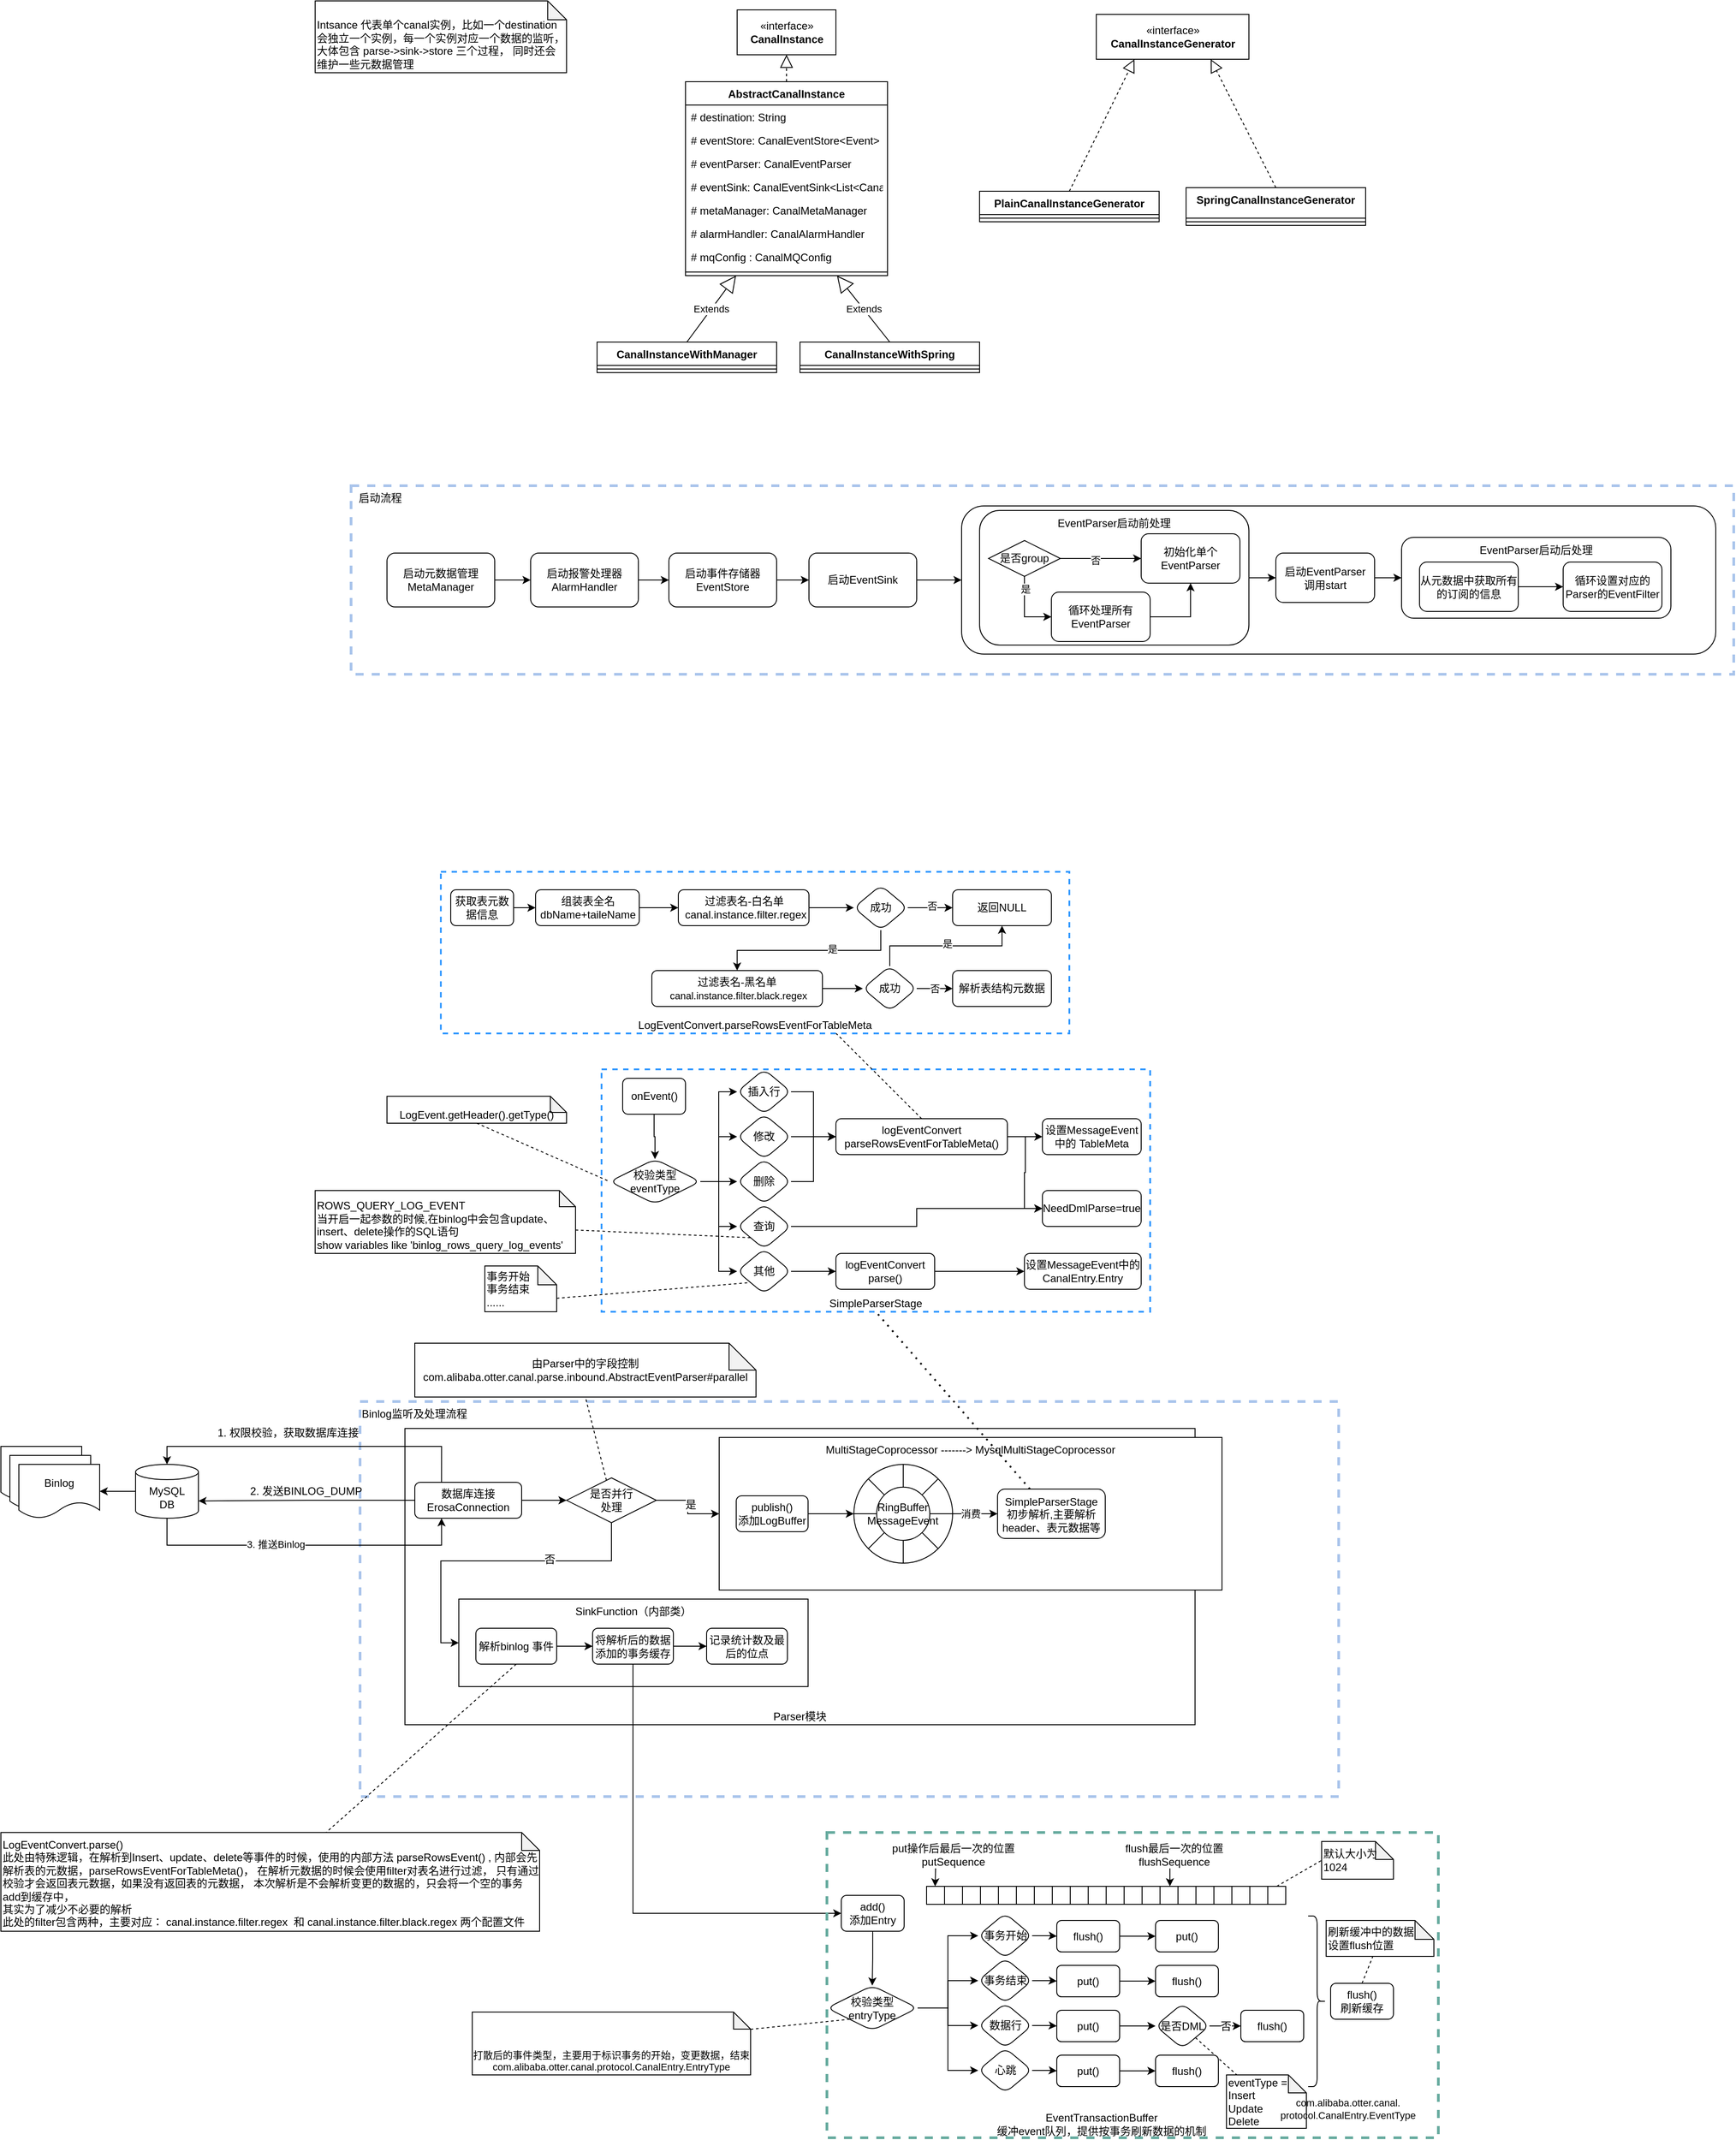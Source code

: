 <mxfile version="17.4.6" type="github" pages="3">
  <diagram id="-Vd5pMnDtLKlJd5kKs-O" name="Instance">
    <mxGraphModel dx="2193" dy="854" grid="1" gridSize="10" guides="1" tooltips="1" connect="1" arrows="1" fold="1" page="1" pageScale="1" pageWidth="827" pageHeight="1169" background="none" math="0" shadow="0">
      <root>
        <mxCell id="0" />
        <mxCell id="1" parent="0" />
        <mxCell id="iQ8inKgUXQBIBoKRJy8k-1" value="Intsance&amp;nbsp;代表单个canal实例，比如一个destination会独立一个实例，每一个实例对应一个数据的监听，大体包含 parse-&amp;gt;sink-&amp;gt;store 三个过程， 同时还会维护一些元数据管理" style="shape=note;whiteSpace=wrap;html=1;backgroundOutline=1;darkOpacity=0.05;align=left;size=21;verticalAlign=bottom;" parent="1" vertex="1">
          <mxGeometry width="280" height="80" as="geometry" />
        </mxCell>
        <mxCell id="iQ8inKgUXQBIBoKRJy8k-7" style="edgeStyle=orthogonalEdgeStyle;rounded=0;orthogonalLoop=1;jettySize=auto;html=1;entryX=1;entryY=0.5;entryDx=0;entryDy=0;" parent="1" source="iQ8inKgUXQBIBoKRJy8k-2" target="iQ8inKgUXQBIBoKRJy8k-5" edge="1">
          <mxGeometry relative="1" as="geometry" />
        </mxCell>
        <mxCell id="iQ8inKgUXQBIBoKRJy8k-2" value="MySQL&lt;br&gt;DB" style="shape=cylinder3;whiteSpace=wrap;html=1;boundedLbl=1;backgroundOutline=1;size=8.5;" parent="1" vertex="1">
          <mxGeometry x="-200" y="1630" width="70" height="60" as="geometry" />
        </mxCell>
        <mxCell id="iQ8inKgUXQBIBoKRJy8k-6" value="" style="group" parent="1" vertex="1" connectable="0">
          <mxGeometry x="-350" y="1610" width="110" height="80" as="geometry" />
        </mxCell>
        <mxCell id="iQ8inKgUXQBIBoKRJy8k-3" value="" style="shape=document;whiteSpace=wrap;html=1;boundedLbl=1;" parent="iQ8inKgUXQBIBoKRJy8k-6" vertex="1">
          <mxGeometry width="90" height="60" as="geometry" />
        </mxCell>
        <mxCell id="iQ8inKgUXQBIBoKRJy8k-4" value="" style="shape=document;whiteSpace=wrap;html=1;boundedLbl=1;" parent="iQ8inKgUXQBIBoKRJy8k-6" vertex="1">
          <mxGeometry x="10" y="10" width="90" height="60" as="geometry" />
        </mxCell>
        <mxCell id="iQ8inKgUXQBIBoKRJy8k-5" value="Binlog" style="shape=document;whiteSpace=wrap;html=1;boundedLbl=1;" parent="iQ8inKgUXQBIBoKRJy8k-6" vertex="1">
          <mxGeometry x="20" y="20" width="90" height="60" as="geometry" />
        </mxCell>
        <mxCell id="iQ8inKgUXQBIBoKRJy8k-11" value="«interface»&lt;br&gt;&lt;b&gt;CanalInstance&lt;/b&gt;" style="html=1;" parent="1" vertex="1">
          <mxGeometry x="470" y="10" width="110" height="50" as="geometry" />
        </mxCell>
        <mxCell id="iQ8inKgUXQBIBoKRJy8k-13" value="«interface»&lt;br&gt;&lt;b&gt;CanalInstanceGenerator&lt;/b&gt;" style="html=1;" parent="1" vertex="1">
          <mxGeometry x="870" y="15" width="170" height="50" as="geometry" />
        </mxCell>
        <mxCell id="iQ8inKgUXQBIBoKRJy8k-14" value="AbstractCanalInstance" style="swimlane;fontStyle=1;align=center;verticalAlign=top;childLayout=stackLayout;horizontal=1;startSize=26;horizontalStack=0;resizeParent=1;resizeParentMax=0;resizeLast=0;collapsible=1;marginBottom=0;" parent="1" vertex="1">
          <mxGeometry x="412.5" y="90" width="225" height="216" as="geometry">
            <mxRectangle x="420" y="330" width="160" height="26" as="alternateBounds" />
          </mxGeometry>
        </mxCell>
        <mxCell id="iQ8inKgUXQBIBoKRJy8k-33" value="# destination: String" style="text;strokeColor=none;fillColor=none;align=left;verticalAlign=top;spacingLeft=4;spacingRight=4;overflow=hidden;rotatable=0;points=[[0,0.5],[1,0.5]];portConstraint=eastwest;" parent="iQ8inKgUXQBIBoKRJy8k-14" vertex="1">
          <mxGeometry y="26" width="225" height="26" as="geometry" />
        </mxCell>
        <mxCell id="iQ8inKgUXQBIBoKRJy8k-34" value="# eventStore: CanalEventStore&lt;Event&gt;" style="text;strokeColor=none;fillColor=none;align=left;verticalAlign=top;spacingLeft=4;spacingRight=4;overflow=hidden;rotatable=0;points=[[0,0.5],[1,0.5]];portConstraint=eastwest;" parent="iQ8inKgUXQBIBoKRJy8k-14" vertex="1">
          <mxGeometry y="52" width="225" height="26" as="geometry" />
        </mxCell>
        <mxCell id="iQ8inKgUXQBIBoKRJy8k-40" value="# eventParser: CanalEventParser" style="text;strokeColor=none;fillColor=none;align=left;verticalAlign=top;spacingLeft=4;spacingRight=4;overflow=hidden;rotatable=0;points=[[0,0.5],[1,0.5]];portConstraint=eastwest;" parent="iQ8inKgUXQBIBoKRJy8k-14" vertex="1">
          <mxGeometry y="78" width="225" height="26" as="geometry" />
        </mxCell>
        <mxCell id="iQ8inKgUXQBIBoKRJy8k-39" value="# eventSink: CanalEventSink&lt;List&lt;CanalEntry.Entry&gt;&gt;" style="text;strokeColor=none;fillColor=none;align=left;verticalAlign=top;spacingLeft=4;spacingRight=4;overflow=hidden;rotatable=0;points=[[0,0.5],[1,0.5]];portConstraint=eastwest;" parent="iQ8inKgUXQBIBoKRJy8k-14" vertex="1">
          <mxGeometry y="104" width="225" height="26" as="geometry" />
        </mxCell>
        <mxCell id="iQ8inKgUXQBIBoKRJy8k-38" value="# metaManager: CanalMetaManager" style="text;strokeColor=none;fillColor=none;align=left;verticalAlign=top;spacingLeft=4;spacingRight=4;overflow=hidden;rotatable=0;points=[[0,0.5],[1,0.5]];portConstraint=eastwest;" parent="iQ8inKgUXQBIBoKRJy8k-14" vertex="1">
          <mxGeometry y="130" width="225" height="26" as="geometry" />
        </mxCell>
        <mxCell id="iQ8inKgUXQBIBoKRJy8k-37" value="# alarmHandler: CanalAlarmHandler" style="text;strokeColor=none;fillColor=none;align=left;verticalAlign=top;spacingLeft=4;spacingRight=4;overflow=hidden;rotatable=0;points=[[0,0.5],[1,0.5]];portConstraint=eastwest;" parent="iQ8inKgUXQBIBoKRJy8k-14" vertex="1">
          <mxGeometry y="156" width="225" height="26" as="geometry" />
        </mxCell>
        <mxCell id="iQ8inKgUXQBIBoKRJy8k-35" value="# mqConfig : CanalMQConfig" style="text;strokeColor=none;fillColor=none;align=left;verticalAlign=top;spacingLeft=4;spacingRight=4;overflow=hidden;rotatable=0;points=[[0,0.5],[1,0.5]];portConstraint=eastwest;" parent="iQ8inKgUXQBIBoKRJy8k-14" vertex="1">
          <mxGeometry y="182" width="225" height="26" as="geometry" />
        </mxCell>
        <mxCell id="iQ8inKgUXQBIBoKRJy8k-16" value="" style="line;strokeWidth=1;fillColor=none;align=left;verticalAlign=middle;spacingTop=-1;spacingLeft=3;spacingRight=3;rotatable=0;labelPosition=right;points=[];portConstraint=eastwest;" parent="iQ8inKgUXQBIBoKRJy8k-14" vertex="1">
          <mxGeometry y="208" width="225" height="8" as="geometry" />
        </mxCell>
        <mxCell id="iQ8inKgUXQBIBoKRJy8k-18" value="" style="endArrow=block;dashed=1;endFill=0;endSize=12;html=1;rounded=0;entryX=0.5;entryY=1;entryDx=0;entryDy=0;exitX=0.5;exitY=0;exitDx=0;exitDy=0;" parent="1" source="iQ8inKgUXQBIBoKRJy8k-14" target="iQ8inKgUXQBIBoKRJy8k-11" edge="1">
          <mxGeometry width="160" relative="1" as="geometry">
            <mxPoint x="510" y="470" as="sourcePoint" />
            <mxPoint x="670" y="470" as="targetPoint" />
          </mxGeometry>
        </mxCell>
        <mxCell id="iQ8inKgUXQBIBoKRJy8k-19" value="Extends" style="endArrow=block;endSize=16;endFill=0;html=1;rounded=0;exitX=0.5;exitY=0;exitDx=0;exitDy=0;entryX=0.75;entryY=1;entryDx=0;entryDy=0;" parent="1" source="iQ8inKgUXQBIBoKRJy8k-20" target="iQ8inKgUXQBIBoKRJy8k-14" edge="1">
          <mxGeometry width="160" relative="1" as="geometry">
            <mxPoint x="420" y="370" as="sourcePoint" />
            <mxPoint x="520" y="190" as="targetPoint" />
          </mxGeometry>
        </mxCell>
        <mxCell id="iQ8inKgUXQBIBoKRJy8k-20" value="CanalInstanceWithSpring" style="swimlane;fontStyle=1;align=center;verticalAlign=top;childLayout=stackLayout;horizontal=1;startSize=26;horizontalStack=0;resizeParent=1;resizeParentMax=0;resizeLast=0;collapsible=1;marginBottom=0;" parent="1" vertex="1">
          <mxGeometry x="540" y="380" width="200" height="34" as="geometry" />
        </mxCell>
        <mxCell id="iQ8inKgUXQBIBoKRJy8k-22" value="" style="line;strokeWidth=1;fillColor=none;align=left;verticalAlign=middle;spacingTop=-1;spacingLeft=3;spacingRight=3;rotatable=0;labelPosition=right;points=[];portConstraint=eastwest;" parent="iQ8inKgUXQBIBoKRJy8k-20" vertex="1">
          <mxGeometry y="26" width="200" height="8" as="geometry" />
        </mxCell>
        <mxCell id="iQ8inKgUXQBIBoKRJy8k-24" value="CanalInstanceWithManager" style="swimlane;fontStyle=1;align=center;verticalAlign=top;childLayout=stackLayout;horizontal=1;startSize=26;horizontalStack=0;resizeParent=1;resizeParentMax=0;resizeLast=0;collapsible=1;marginBottom=0;" parent="1" vertex="1">
          <mxGeometry x="314" y="380" width="200" height="34" as="geometry" />
        </mxCell>
        <mxCell id="iQ8inKgUXQBIBoKRJy8k-25" value="" style="line;strokeWidth=1;fillColor=none;align=left;verticalAlign=middle;spacingTop=-1;spacingLeft=3;spacingRight=3;rotatable=0;labelPosition=right;points=[];portConstraint=eastwest;" parent="iQ8inKgUXQBIBoKRJy8k-24" vertex="1">
          <mxGeometry y="26" width="200" height="8" as="geometry" />
        </mxCell>
        <mxCell id="iQ8inKgUXQBIBoKRJy8k-26" value="Extends" style="endArrow=block;endSize=16;endFill=0;html=1;rounded=0;exitX=0.5;exitY=0;exitDx=0;exitDy=0;entryX=0.25;entryY=1;entryDx=0;entryDy=0;" parent="1" source="iQ8inKgUXQBIBoKRJy8k-24" target="iQ8inKgUXQBIBoKRJy8k-14" edge="1">
          <mxGeometry width="160" relative="1" as="geometry">
            <mxPoint x="410" y="260" as="sourcePoint" />
            <mxPoint x="470" y="190" as="targetPoint" />
          </mxGeometry>
        </mxCell>
        <mxCell id="iQ8inKgUXQBIBoKRJy8k-27" value="PlainCanalInstanceGenerator" style="swimlane;fontStyle=1;align=center;verticalAlign=top;childLayout=stackLayout;horizontal=1;startSize=26;horizontalStack=0;resizeParent=1;resizeParentMax=0;resizeLast=0;collapsible=1;marginBottom=0;" parent="1" vertex="1">
          <mxGeometry x="740" y="212" width="200" height="34" as="geometry" />
        </mxCell>
        <mxCell id="iQ8inKgUXQBIBoKRJy8k-28" value="" style="line;strokeWidth=1;fillColor=none;align=left;verticalAlign=middle;spacingTop=-1;spacingLeft=3;spacingRight=3;rotatable=0;labelPosition=right;points=[];portConstraint=eastwest;" parent="iQ8inKgUXQBIBoKRJy8k-27" vertex="1">
          <mxGeometry y="26" width="200" height="8" as="geometry" />
        </mxCell>
        <mxCell id="iQ8inKgUXQBIBoKRJy8k-29" value="SpringCanalInstanceGenerator" style="swimlane;fontStyle=1;align=center;verticalAlign=top;childLayout=stackLayout;horizontal=1;startSize=34;horizontalStack=0;resizeParent=1;resizeParentMax=0;resizeLast=0;collapsible=1;marginBottom=0;" parent="1" vertex="1">
          <mxGeometry x="970" y="208" width="200" height="42" as="geometry" />
        </mxCell>
        <mxCell id="iQ8inKgUXQBIBoKRJy8k-30" value="" style="line;strokeWidth=1;fillColor=none;align=left;verticalAlign=middle;spacingTop=-1;spacingLeft=3;spacingRight=3;rotatable=0;labelPosition=right;points=[];portConstraint=eastwest;" parent="iQ8inKgUXQBIBoKRJy8k-29" vertex="1">
          <mxGeometry y="34" width="200" height="8" as="geometry" />
        </mxCell>
        <mxCell id="iQ8inKgUXQBIBoKRJy8k-31" value="" style="endArrow=block;dashed=1;endFill=0;endSize=12;html=1;rounded=0;entryX=0.25;entryY=1;entryDx=0;entryDy=0;exitX=0.5;exitY=0;exitDx=0;exitDy=0;" parent="1" source="iQ8inKgUXQBIBoKRJy8k-27" target="iQ8inKgUXQBIBoKRJy8k-13" edge="1">
          <mxGeometry width="160" relative="1" as="geometry">
            <mxPoint x="505" y="140" as="sourcePoint" />
            <mxPoint x="505" y="75" as="targetPoint" />
          </mxGeometry>
        </mxCell>
        <mxCell id="iQ8inKgUXQBIBoKRJy8k-32" value="" style="endArrow=block;dashed=1;endFill=0;endSize=12;html=1;rounded=0;entryX=0.75;entryY=1;entryDx=0;entryDy=0;exitX=0.5;exitY=0;exitDx=0;exitDy=0;" parent="1" source="iQ8inKgUXQBIBoKRJy8k-29" target="iQ8inKgUXQBIBoKRJy8k-13" edge="1">
          <mxGeometry width="160" relative="1" as="geometry">
            <mxPoint x="840" y="250" as="sourcePoint" />
            <mxPoint x="962.5" y="75" as="targetPoint" />
          </mxGeometry>
        </mxCell>
        <mxCell id="iQ8inKgUXQBIBoKRJy8k-46" value="&amp;nbsp; 启动流程" style="rounded=0;whiteSpace=wrap;html=1;align=left;verticalAlign=top;fillColor=none;strokeWidth=3;dashed=1;strokeColor=#A9C4EB;" parent="1" vertex="1">
          <mxGeometry x="40" y="540" width="1540" height="210" as="geometry" />
        </mxCell>
        <mxCell id="iQ8inKgUXQBIBoKRJy8k-49" style="edgeStyle=orthogonalEdgeStyle;rounded=0;orthogonalLoop=1;jettySize=auto;html=1;" parent="1" source="iQ8inKgUXQBIBoKRJy8k-47" target="iQ8inKgUXQBIBoKRJy8k-48" edge="1">
          <mxGeometry relative="1" as="geometry" />
        </mxCell>
        <mxCell id="iQ8inKgUXQBIBoKRJy8k-47" value="启动元数据管理&lt;br&gt;MetaManager" style="rounded=1;whiteSpace=wrap;html=1;strokeColor=#000000;strokeWidth=1;fillColor=default;" parent="1" vertex="1">
          <mxGeometry x="80" y="615" width="120" height="60" as="geometry" />
        </mxCell>
        <mxCell id="iQ8inKgUXQBIBoKRJy8k-51" value="" style="edgeStyle=orthogonalEdgeStyle;rounded=0;orthogonalLoop=1;jettySize=auto;html=1;" parent="1" source="iQ8inKgUXQBIBoKRJy8k-48" target="iQ8inKgUXQBIBoKRJy8k-50" edge="1">
          <mxGeometry relative="1" as="geometry" />
        </mxCell>
        <mxCell id="iQ8inKgUXQBIBoKRJy8k-48" value="启动报警处理器&lt;br&gt;AlarmHandler" style="rounded=1;whiteSpace=wrap;html=1;strokeColor=#000000;strokeWidth=1;fillColor=default;" parent="1" vertex="1">
          <mxGeometry x="240" y="615" width="120" height="60" as="geometry" />
        </mxCell>
        <mxCell id="iQ8inKgUXQBIBoKRJy8k-54" style="edgeStyle=orthogonalEdgeStyle;rounded=0;orthogonalLoop=1;jettySize=auto;html=1;" parent="1" source="iQ8inKgUXQBIBoKRJy8k-50" target="iQ8inKgUXQBIBoKRJy8k-52" edge="1">
          <mxGeometry relative="1" as="geometry" />
        </mxCell>
        <mxCell id="iQ8inKgUXQBIBoKRJy8k-50" value="启动事件存储器&lt;br&gt;EventStore" style="rounded=1;whiteSpace=wrap;html=1;strokeColor=#000000;strokeWidth=1;fillColor=default;" parent="1" vertex="1">
          <mxGeometry x="394" y="615" width="120" height="60" as="geometry" />
        </mxCell>
        <mxCell id="iQ8inKgUXQBIBoKRJy8k-56" value="" style="edgeStyle=orthogonalEdgeStyle;rounded=0;orthogonalLoop=1;jettySize=auto;html=1;entryX=0;entryY=0.5;entryDx=0;entryDy=0;" parent="1" source="iQ8inKgUXQBIBoKRJy8k-52" target="iQ8inKgUXQBIBoKRJy8k-55" edge="1">
          <mxGeometry relative="1" as="geometry">
            <mxPoint x="720" y="640" as="targetPoint" />
          </mxGeometry>
        </mxCell>
        <mxCell id="iQ8inKgUXQBIBoKRJy8k-52" value="启动EventSink" style="rounded=1;whiteSpace=wrap;html=1;strokeColor=#000000;strokeWidth=1;fillColor=default;" parent="1" vertex="1">
          <mxGeometry x="550" y="615" width="120" height="60" as="geometry" />
        </mxCell>
        <mxCell id="iQ8inKgUXQBIBoKRJy8k-55" value="" style="rounded=1;whiteSpace=wrap;html=1;strokeColor=#000000;strokeWidth=1;fillColor=default;" parent="1" vertex="1">
          <mxGeometry x="720" y="562.5" width="840" height="165" as="geometry" />
        </mxCell>
        <mxCell id="iQ8inKgUXQBIBoKRJy8k-69" style="edgeStyle=orthogonalEdgeStyle;rounded=0;orthogonalLoop=1;jettySize=auto;html=1;" parent="1" source="iQ8inKgUXQBIBoKRJy8k-53" target="iQ8inKgUXQBIBoKRJy8k-68" edge="1">
          <mxGeometry relative="1" as="geometry" />
        </mxCell>
        <mxCell id="iQ8inKgUXQBIBoKRJy8k-53" value="启动EventParser&lt;br&gt;调用start" style="rounded=1;whiteSpace=wrap;html=1;strokeColor=#000000;strokeWidth=1;fillColor=default;" parent="1" vertex="1">
          <mxGeometry x="1070" y="615" width="110" height="55" as="geometry" />
        </mxCell>
        <mxCell id="iQ8inKgUXQBIBoKRJy8k-58" value="EventParser启动前处理" style="rounded=1;whiteSpace=wrap;html=1;strokeColor=#000000;strokeWidth=1;fillColor=default;verticalAlign=top;" parent="1" vertex="1">
          <mxGeometry x="740" y="567.5" width="300" height="150" as="geometry" />
        </mxCell>
        <mxCell id="iQ8inKgUXQBIBoKRJy8k-59" value="初始化单个EventParser" style="rounded=1;whiteSpace=wrap;html=1;strokeColor=#000000;strokeWidth=1;fillColor=default;" parent="1" vertex="1">
          <mxGeometry x="920" y="593.5" width="110" height="55" as="geometry" />
        </mxCell>
        <mxCell id="iQ8inKgUXQBIBoKRJy8k-61" style="edgeStyle=orthogonalEdgeStyle;rounded=0;orthogonalLoop=1;jettySize=auto;html=1;entryX=0;entryY=0.5;entryDx=0;entryDy=0;" parent="1" source="iQ8inKgUXQBIBoKRJy8k-60" target="iQ8inKgUXQBIBoKRJy8k-59" edge="1">
          <mxGeometry relative="1" as="geometry" />
        </mxCell>
        <mxCell id="iQ8inKgUXQBIBoKRJy8k-62" value="否" style="edgeLabel;html=1;align=center;verticalAlign=middle;resizable=0;points=[];" parent="iQ8inKgUXQBIBoKRJy8k-61" vertex="1" connectable="0">
          <mxGeometry x="-0.15" y="-1" relative="1" as="geometry">
            <mxPoint y="1" as="offset" />
          </mxGeometry>
        </mxCell>
        <mxCell id="iQ8inKgUXQBIBoKRJy8k-64" style="edgeStyle=orthogonalEdgeStyle;rounded=0;orthogonalLoop=1;jettySize=auto;html=1;entryX=0;entryY=0.5;entryDx=0;entryDy=0;" parent="1" source="iQ8inKgUXQBIBoKRJy8k-60" target="iQ8inKgUXQBIBoKRJy8k-63" edge="1">
          <mxGeometry relative="1" as="geometry" />
        </mxCell>
        <mxCell id="iQ8inKgUXQBIBoKRJy8k-65" value="是" style="edgeLabel;html=1;align=center;verticalAlign=middle;resizable=0;points=[];" parent="iQ8inKgUXQBIBoKRJy8k-64" vertex="1" connectable="0">
          <mxGeometry x="-0.633" y="1" relative="1" as="geometry">
            <mxPoint as="offset" />
          </mxGeometry>
        </mxCell>
        <mxCell id="iQ8inKgUXQBIBoKRJy8k-60" value="是否group" style="rhombus;whiteSpace=wrap;html=1;strokeColor=#000000;strokeWidth=1;fillColor=default;" parent="1" vertex="1">
          <mxGeometry x="750" y="601" width="80" height="40" as="geometry" />
        </mxCell>
        <mxCell id="iQ8inKgUXQBIBoKRJy8k-66" style="edgeStyle=orthogonalEdgeStyle;rounded=0;orthogonalLoop=1;jettySize=auto;html=1;exitX=1;exitY=0.5;exitDx=0;exitDy=0;" parent="1" source="iQ8inKgUXQBIBoKRJy8k-63" target="iQ8inKgUXQBIBoKRJy8k-59" edge="1">
          <mxGeometry relative="1" as="geometry" />
        </mxCell>
        <mxCell id="iQ8inKgUXQBIBoKRJy8k-63" value="循环处理所有EventParser" style="rounded=1;whiteSpace=wrap;html=1;strokeColor=#000000;strokeWidth=1;fillColor=default;" parent="1" vertex="1">
          <mxGeometry x="820" y="658.5" width="110" height="55" as="geometry" />
        </mxCell>
        <mxCell id="iQ8inKgUXQBIBoKRJy8k-67" value="" style="endArrow=classic;html=1;rounded=0;exitX=1;exitY=0.5;exitDx=0;exitDy=0;" parent="1" source="iQ8inKgUXQBIBoKRJy8k-58" target="iQ8inKgUXQBIBoKRJy8k-53" edge="1">
          <mxGeometry width="50" height="50" relative="1" as="geometry">
            <mxPoint x="1120" y="897.5" as="sourcePoint" />
            <mxPoint x="1170" y="847.5" as="targetPoint" />
          </mxGeometry>
        </mxCell>
        <mxCell id="iQ8inKgUXQBIBoKRJy8k-68" value="EventParser启动后处理" style="rounded=1;whiteSpace=wrap;html=1;strokeColor=#000000;strokeWidth=1;fillColor=default;verticalAlign=top;" parent="1" vertex="1">
          <mxGeometry x="1210" y="597.5" width="300" height="90" as="geometry" />
        </mxCell>
        <mxCell id="iQ8inKgUXQBIBoKRJy8k-70" value="从元数据中获取所有的订阅的信息" style="rounded=1;whiteSpace=wrap;html=1;strokeColor=#000000;strokeWidth=1;fillColor=default;" parent="1" vertex="1">
          <mxGeometry x="1230" y="625" width="110" height="55" as="geometry" />
        </mxCell>
        <mxCell id="iQ8inKgUXQBIBoKRJy8k-71" value="循环设置对应的Parser的EventFilter" style="rounded=1;whiteSpace=wrap;html=1;strokeColor=#000000;strokeWidth=1;fillColor=default;" parent="1" vertex="1">
          <mxGeometry x="1390" y="625" width="110" height="55" as="geometry" />
        </mxCell>
        <mxCell id="iQ8inKgUXQBIBoKRJy8k-72" value="" style="endArrow=classic;html=1;rounded=0;exitX=1;exitY=0.5;exitDx=0;exitDy=0;" parent="1" source="iQ8inKgUXQBIBoKRJy8k-70" target="iQ8inKgUXQBIBoKRJy8k-71" edge="1">
          <mxGeometry width="50" height="50" relative="1" as="geometry">
            <mxPoint x="1350" y="907.5" as="sourcePoint" />
            <mxPoint x="1400" y="857.5" as="targetPoint" />
          </mxGeometry>
        </mxCell>
        <mxCell id="pKks7SGFuHbSa8IMB8G8-1" value="Binlog监听及处理流程" style="rounded=0;whiteSpace=wrap;html=1;align=left;verticalAlign=top;fillColor=none;strokeWidth=3;dashed=1;strokeColor=#A9C4EB;" parent="1" vertex="1">
          <mxGeometry x="50" y="1560" width="1090" height="440" as="geometry" />
        </mxCell>
        <mxCell id="mXWGgP68HbcyL5andyQq-1" value="Parser模块" style="rounded=0;whiteSpace=wrap;html=1;verticalAlign=bottom;" parent="1" vertex="1">
          <mxGeometry x="100" y="1590" width="880" height="330" as="geometry" />
        </mxCell>
        <mxCell id="mXWGgP68HbcyL5andyQq-4" style="edgeStyle=orthogonalEdgeStyle;rounded=0;orthogonalLoop=1;jettySize=auto;html=1;exitX=0.25;exitY=0;exitDx=0;exitDy=0;entryX=0.5;entryY=0;entryDx=0;entryDy=0;entryPerimeter=0;" parent="1" source="mXWGgP68HbcyL5andyQq-3" target="iQ8inKgUXQBIBoKRJy8k-2" edge="1">
          <mxGeometry relative="1" as="geometry" />
        </mxCell>
        <mxCell id="mXWGgP68HbcyL5andyQq-6" style="edgeStyle=orthogonalEdgeStyle;rounded=0;orthogonalLoop=1;jettySize=auto;html=1;entryX=1;entryY=0;entryDx=0;entryDy=40.75;entryPerimeter=0;startArrow=none;" parent="1" source="mXWGgP68HbcyL5andyQq-3" target="iQ8inKgUXQBIBoKRJy8k-2" edge="1">
          <mxGeometry relative="1" as="geometry" />
        </mxCell>
        <mxCell id="mXWGgP68HbcyL5andyQq-13" value="" style="edgeStyle=orthogonalEdgeStyle;rounded=0;orthogonalLoop=1;jettySize=auto;html=1;" parent="1" source="mXWGgP68HbcyL5andyQq-3" target="mXWGgP68HbcyL5andyQq-12" edge="1">
          <mxGeometry relative="1" as="geometry" />
        </mxCell>
        <mxCell id="mXWGgP68HbcyL5andyQq-3" value="数据库连接&lt;br&gt;ErosaConnection" style="rounded=1;whiteSpace=wrap;html=1;" parent="1" vertex="1">
          <mxGeometry x="111" y="1650" width="119" height="40" as="geometry" />
        </mxCell>
        <mxCell id="mXWGgP68HbcyL5andyQq-5" value="1. 权限校验，获取数据库连接" style="text;html=1;strokeColor=none;fillColor=none;align=center;verticalAlign=middle;whiteSpace=wrap;rounded=0;" parent="1" vertex="1">
          <mxGeometry x="-120" y="1580" width="180" height="30" as="geometry" />
        </mxCell>
        <mxCell id="mXWGgP68HbcyL5andyQq-8" value="2. 发送BINLOG_DUMP" style="text;html=1;strokeColor=none;fillColor=none;align=center;verticalAlign=middle;whiteSpace=wrap;rounded=0;" parent="1" vertex="1">
          <mxGeometry x="-100" y="1645" width="180" height="30" as="geometry" />
        </mxCell>
        <mxCell id="mXWGgP68HbcyL5andyQq-10" style="edgeStyle=orthogonalEdgeStyle;rounded=0;orthogonalLoop=1;jettySize=auto;html=1;entryX=0.25;entryY=1;entryDx=0;entryDy=0;exitX=0.5;exitY=1;exitDx=0;exitDy=0;exitPerimeter=0;" parent="1" source="iQ8inKgUXQBIBoKRJy8k-2" target="mXWGgP68HbcyL5andyQq-3" edge="1">
          <mxGeometry relative="1" as="geometry">
            <Array as="points">
              <mxPoint x="-165" y="1720" />
              <mxPoint x="141" y="1720" />
            </Array>
          </mxGeometry>
        </mxCell>
        <mxCell id="mXWGgP68HbcyL5andyQq-11" value="3. 推送Binlog" style="edgeLabel;html=1;align=center;verticalAlign=middle;resizable=0;points=[];" parent="mXWGgP68HbcyL5andyQq-10" vertex="1" connectable="0">
          <mxGeometry x="-0.178" y="1" relative="1" as="geometry">
            <mxPoint as="offset" />
          </mxGeometry>
        </mxCell>
        <mxCell id="mXWGgP68HbcyL5andyQq-91" style="edgeStyle=orthogonalEdgeStyle;rounded=0;orthogonalLoop=1;jettySize=auto;html=1;fontFamily=Helvetica;fontSize=12;fontColor=default;entryX=0;entryY=0.5;entryDx=0;entryDy=0;" parent="1" source="mXWGgP68HbcyL5andyQq-12" target="mXWGgP68HbcyL5andyQq-90" edge="1">
          <mxGeometry relative="1" as="geometry" />
        </mxCell>
        <mxCell id="mXWGgP68HbcyL5andyQq-92" value="否" style="edgeLabel;html=1;align=center;verticalAlign=middle;resizable=0;points=[];fontSize=12;fontFamily=Helvetica;fontColor=default;" parent="mXWGgP68HbcyL5andyQq-91" vertex="1" connectable="0">
          <mxGeometry x="-0.315" y="-1" relative="1" as="geometry">
            <mxPoint x="6" y="-1" as="offset" />
          </mxGeometry>
        </mxCell>
        <mxCell id="mXWGgP68HbcyL5andyQq-170" style="edgeStyle=orthogonalEdgeStyle;rounded=0;orthogonalLoop=1;jettySize=auto;html=1;fontFamily=Helvetica;fontSize=12;fontColor=default;" parent="1" source="mXWGgP68HbcyL5andyQq-12" target="mXWGgP68HbcyL5andyQq-169" edge="1">
          <mxGeometry relative="1" as="geometry" />
        </mxCell>
        <mxCell id="mXWGgP68HbcyL5andyQq-171" value="是" style="edgeLabel;html=1;align=center;verticalAlign=middle;resizable=0;points=[];fontSize=12;fontFamily=Helvetica;fontColor=default;" parent="mXWGgP68HbcyL5andyQq-170" vertex="1" connectable="0">
          <mxGeometry x="-0.067" y="3" relative="1" as="geometry">
            <mxPoint as="offset" />
          </mxGeometry>
        </mxCell>
        <mxCell id="mXWGgP68HbcyL5andyQq-12" value="是否并行&lt;br&gt;处理" style="rhombus;whiteSpace=wrap;html=1;" parent="1" vertex="1">
          <mxGeometry x="280" y="1645" width="100" height="50" as="geometry" />
        </mxCell>
        <mxCell id="mXWGgP68HbcyL5andyQq-14" value="由Parser中的字段控制&lt;br&gt;com.alibaba.otter.canal.parse.inbound.AbstractEventParser#parallel" style="shape=note;whiteSpace=wrap;html=1;backgroundOutline=1;darkOpacity=0.05;" parent="1" vertex="1">
          <mxGeometry x="111" y="1495" width="380" height="60" as="geometry" />
        </mxCell>
        <mxCell id="mXWGgP68HbcyL5andyQq-16" value="" style="endArrow=none;dashed=1;html=1;rounded=0;entryX=0.5;entryY=1;entryDx=0;entryDy=0;entryPerimeter=0;" parent="1" source="mXWGgP68HbcyL5andyQq-12" target="mXWGgP68HbcyL5andyQq-14" edge="1">
          <mxGeometry width="50" height="50" relative="1" as="geometry">
            <mxPoint x="270" y="1610" as="sourcePoint" />
            <mxPoint x="320" y="1560" as="targetPoint" />
          </mxGeometry>
        </mxCell>
        <mxCell id="mXWGgP68HbcyL5andyQq-90" value="SinkFunction（内部类）" style="rounded=0;whiteSpace=wrap;html=1;verticalAlign=top;" parent="1" vertex="1">
          <mxGeometry x="160" y="1780" width="389" height="97.5" as="geometry" />
        </mxCell>
        <mxCell id="mXWGgP68HbcyL5andyQq-97" value="" style="edgeStyle=orthogonalEdgeStyle;rounded=0;orthogonalLoop=1;jettySize=auto;html=1;fontFamily=Helvetica;fontSize=12;fontColor=default;" parent="1" source="mXWGgP68HbcyL5andyQq-93" target="mXWGgP68HbcyL5andyQq-94" edge="1">
          <mxGeometry relative="1" as="geometry" />
        </mxCell>
        <mxCell id="mXWGgP68HbcyL5andyQq-93" value="解析binlog 事件" style="rounded=1;whiteSpace=wrap;html=1;fontFamily=Helvetica;fontSize=12;fontColor=default;strokeColor=#000000;strokeWidth=1;fillColor=default;" parent="1" vertex="1">
          <mxGeometry x="179" y="1812.5" width="90" height="40" as="geometry" />
        </mxCell>
        <mxCell id="mXWGgP68HbcyL5andyQq-98" value="" style="edgeStyle=orthogonalEdgeStyle;rounded=0;orthogonalLoop=1;jettySize=auto;html=1;fontFamily=Helvetica;fontSize=12;fontColor=default;" parent="1" source="mXWGgP68HbcyL5andyQq-94" target="mXWGgP68HbcyL5andyQq-95" edge="1">
          <mxGeometry relative="1" as="geometry" />
        </mxCell>
        <mxCell id="mXWGgP68HbcyL5andyQq-168" style="edgeStyle=orthogonalEdgeStyle;rounded=0;orthogonalLoop=1;jettySize=auto;html=1;entryX=0;entryY=0.5;entryDx=0;entryDy=0;fontFamily=Helvetica;fontSize=12;fontColor=default;" parent="1" source="mXWGgP68HbcyL5andyQq-94" target="mXWGgP68HbcyL5andyQq-35" edge="1">
          <mxGeometry relative="1" as="geometry">
            <Array as="points">
              <mxPoint x="354" y="2130" />
            </Array>
          </mxGeometry>
        </mxCell>
        <mxCell id="mXWGgP68HbcyL5andyQq-94" value="将解析后的数据添加的事务缓存" style="rounded=1;whiteSpace=wrap;html=1;fontFamily=Helvetica;fontSize=12;fontColor=default;strokeColor=#000000;strokeWidth=1;fillColor=default;" parent="1" vertex="1">
          <mxGeometry x="309" y="1812.5" width="90" height="40" as="geometry" />
        </mxCell>
        <mxCell id="mXWGgP68HbcyL5andyQq-95" value="记录统计数及最后的位点" style="rounded=1;whiteSpace=wrap;html=1;fontFamily=Helvetica;fontSize=12;fontColor=default;strokeColor=#000000;strokeWidth=1;fillColor=default;" parent="1" vertex="1">
          <mxGeometry x="436" y="1812.5" width="90" height="40" as="geometry" />
        </mxCell>
        <mxCell id="mXWGgP68HbcyL5andyQq-99" value="" style="group" parent="1" vertex="1" connectable="0">
          <mxGeometry x="570" y="2040" width="681" height="340" as="geometry" />
        </mxCell>
        <mxCell id="mXWGgP68HbcyL5andyQq-32" value="" style="rounded=0;whiteSpace=wrap;html=1;fillColor=none;dashed=1;strokeWidth=3;strokeColor=#67AB9F;" parent="mXWGgP68HbcyL5andyQq-99" vertex="1">
          <mxGeometry width="681" height="340" as="geometry" />
        </mxCell>
        <mxCell id="mXWGgP68HbcyL5andyQq-17" value="" style="rounded=0;whiteSpace=wrap;html=1;" parent="mXWGgP68HbcyL5andyQq-99" vertex="1">
          <mxGeometry x="111" y="60" width="20" height="20" as="geometry" />
        </mxCell>
        <mxCell id="mXWGgP68HbcyL5andyQq-18" value="" style="rounded=0;whiteSpace=wrap;html=1;" parent="mXWGgP68HbcyL5andyQq-99" vertex="1">
          <mxGeometry x="131" y="60" width="20" height="20" as="geometry" />
        </mxCell>
        <mxCell id="mXWGgP68HbcyL5andyQq-19" value="" style="rounded=0;whiteSpace=wrap;html=1;" parent="mXWGgP68HbcyL5andyQq-99" vertex="1">
          <mxGeometry x="151" y="60" width="20" height="20" as="geometry" />
        </mxCell>
        <mxCell id="mXWGgP68HbcyL5andyQq-20" value="" style="rounded=0;whiteSpace=wrap;html=1;" parent="mXWGgP68HbcyL5andyQq-99" vertex="1">
          <mxGeometry x="171" y="60" width="20" height="20" as="geometry" />
        </mxCell>
        <mxCell id="mXWGgP68HbcyL5andyQq-21" value="" style="rounded=0;whiteSpace=wrap;html=1;" parent="mXWGgP68HbcyL5andyQq-99" vertex="1">
          <mxGeometry x="191" y="60" width="20" height="20" as="geometry" />
        </mxCell>
        <mxCell id="mXWGgP68HbcyL5andyQq-22" value="" style="rounded=0;whiteSpace=wrap;html=1;" parent="mXWGgP68HbcyL5andyQq-99" vertex="1">
          <mxGeometry x="211" y="60" width="20" height="20" as="geometry" />
        </mxCell>
        <mxCell id="mXWGgP68HbcyL5andyQq-23" value="" style="rounded=0;whiteSpace=wrap;html=1;" parent="mXWGgP68HbcyL5andyQq-99" vertex="1">
          <mxGeometry x="231" y="60" width="20" height="20" as="geometry" />
        </mxCell>
        <mxCell id="mXWGgP68HbcyL5andyQq-24" value="" style="rounded=0;whiteSpace=wrap;html=1;" parent="mXWGgP68HbcyL5andyQq-99" vertex="1">
          <mxGeometry x="251" y="60" width="20" height="20" as="geometry" />
        </mxCell>
        <mxCell id="mXWGgP68HbcyL5andyQq-25" value="" style="rounded=0;whiteSpace=wrap;html=1;" parent="mXWGgP68HbcyL5andyQq-99" vertex="1">
          <mxGeometry x="271" y="60" width="20" height="20" as="geometry" />
        </mxCell>
        <mxCell id="mXWGgP68HbcyL5andyQq-26" value="" style="rounded=0;whiteSpace=wrap;html=1;" parent="mXWGgP68HbcyL5andyQq-99" vertex="1">
          <mxGeometry x="291" y="60" width="20" height="20" as="geometry" />
        </mxCell>
        <mxCell id="mXWGgP68HbcyL5andyQq-27" value="EventTransactionBuffer&lt;br&gt;缓冲event队列，提供按事务刷新数据的机制" style="text;html=1;strokeColor=none;fillColor=none;align=center;verticalAlign=middle;whiteSpace=wrap;rounded=0;" parent="mXWGgP68HbcyL5andyQq-99" vertex="1">
          <mxGeometry x="181" y="310" width="250" height="30" as="geometry" />
        </mxCell>
        <mxCell id="mXWGgP68HbcyL5andyQq-28" value="" style="endArrow=classic;html=1;rounded=0;" parent="mXWGgP68HbcyL5andyQq-99" edge="1">
          <mxGeometry width="50" height="50" relative="1" as="geometry">
            <mxPoint x="121" y="40" as="sourcePoint" />
            <mxPoint x="120.5" y="60" as="targetPoint" />
          </mxGeometry>
        </mxCell>
        <mxCell id="mXWGgP68HbcyL5andyQq-29" value="" style="endArrow=classic;html=1;rounded=0;entryX=0.5;entryY=0;entryDx=0;entryDy=0;" parent="mXWGgP68HbcyL5andyQq-99" edge="1">
          <mxGeometry width="50" height="50" relative="1" as="geometry">
            <mxPoint x="382" y="40" as="sourcePoint" />
            <mxPoint x="382" y="60" as="targetPoint" />
          </mxGeometry>
        </mxCell>
        <mxCell id="mXWGgP68HbcyL5andyQq-30" value="put操作后最后一次的位置&lt;br&gt;putSequence&lt;br&gt;" style="text;html=1;strokeColor=none;fillColor=none;align=center;verticalAlign=middle;whiteSpace=wrap;rounded=0;" parent="mXWGgP68HbcyL5andyQq-99" vertex="1">
          <mxGeometry x="71" y="10" width="140" height="30" as="geometry" />
        </mxCell>
        <mxCell id="mXWGgP68HbcyL5andyQq-31" value="flush最后一次的位置&lt;br&gt;flushSequence" style="text;html=1;strokeColor=none;fillColor=none;align=center;verticalAlign=middle;whiteSpace=wrap;rounded=0;" parent="mXWGgP68HbcyL5andyQq-99" vertex="1">
          <mxGeometry x="317" y="10" width="140" height="30" as="geometry" />
        </mxCell>
        <mxCell id="mXWGgP68HbcyL5andyQq-100" style="edgeStyle=orthogonalEdgeStyle;rounded=0;orthogonalLoop=1;jettySize=auto;html=1;fontFamily=Helvetica;fontSize=12;fontColor=default;" parent="mXWGgP68HbcyL5andyQq-99" source="mXWGgP68HbcyL5andyQq-35" target="mXWGgP68HbcyL5andyQq-37" edge="1">
          <mxGeometry relative="1" as="geometry" />
        </mxCell>
        <mxCell id="mXWGgP68HbcyL5andyQq-35" value="add()&lt;br&gt;添加Entry" style="rounded=1;whiteSpace=wrap;html=1;strokeColor=#000000;strokeWidth=1;fillColor=default;" parent="mXWGgP68HbcyL5andyQq-99" vertex="1">
          <mxGeometry x="16" y="70" width="70" height="40" as="geometry" />
        </mxCell>
        <mxCell id="mXWGgP68HbcyL5andyQq-36" value="flush()&lt;br&gt;" style="rounded=1;whiteSpace=wrap;html=1;strokeColor=#000000;strokeWidth=1;fillColor=default;" parent="mXWGgP68HbcyL5andyQq-99" vertex="1">
          <mxGeometry x="256" y="98" width="70" height="35" as="geometry" />
        </mxCell>
        <mxCell id="mXWGgP68HbcyL5andyQq-37" value="校验类型&lt;br&gt;entryType" style="rhombus;whiteSpace=wrap;html=1;rounded=1;fontFamily=Helvetica;fontSize=12;fontColor=default;strokeColor=#000000;strokeWidth=1;fillColor=default;" parent="mXWGgP68HbcyL5andyQq-99" vertex="1">
          <mxGeometry y="170.5" width="101" height="50" as="geometry" />
        </mxCell>
        <mxCell id="mXWGgP68HbcyL5andyQq-39" value="put()" style="rounded=1;whiteSpace=wrap;html=1;strokeColor=#000000;strokeWidth=1;fillColor=default;" parent="mXWGgP68HbcyL5andyQq-99" vertex="1">
          <mxGeometry x="366" y="98" width="70" height="35" as="geometry" />
        </mxCell>
        <mxCell id="mXWGgP68HbcyL5andyQq-50" style="edgeStyle=orthogonalEdgeStyle;rounded=0;orthogonalLoop=1;jettySize=auto;html=1;fontFamily=Helvetica;fontSize=12;fontColor=default;" parent="mXWGgP68HbcyL5andyQq-99" source="mXWGgP68HbcyL5andyQq-36" target="mXWGgP68HbcyL5andyQq-39" edge="1">
          <mxGeometry relative="1" as="geometry" />
        </mxCell>
        <mxCell id="mXWGgP68HbcyL5andyQq-49" style="edgeStyle=orthogonalEdgeStyle;rounded=0;orthogonalLoop=1;jettySize=auto;html=1;entryX=0;entryY=0.5;entryDx=0;entryDy=0;fontFamily=Helvetica;fontSize=12;fontColor=default;" parent="mXWGgP68HbcyL5andyQq-99" source="mXWGgP68HbcyL5andyQq-41" target="mXWGgP68HbcyL5andyQq-36" edge="1">
          <mxGeometry relative="1" as="geometry" />
        </mxCell>
        <mxCell id="mXWGgP68HbcyL5andyQq-41" value="事务开始" style="rhombus;whiteSpace=wrap;html=1;rounded=1;fontFamily=Helvetica;fontSize=12;fontColor=default;strokeColor=#000000;strokeWidth=1;fillColor=default;" parent="mXWGgP68HbcyL5andyQq-99" vertex="1">
          <mxGeometry x="168.5" y="90" width="60" height="50" as="geometry" />
        </mxCell>
        <mxCell id="mXWGgP68HbcyL5andyQq-45" style="edgeStyle=orthogonalEdgeStyle;rounded=0;orthogonalLoop=1;jettySize=auto;html=1;entryX=0;entryY=0.5;entryDx=0;entryDy=0;fontFamily=Helvetica;fontSize=12;fontColor=default;" parent="mXWGgP68HbcyL5andyQq-99" source="mXWGgP68HbcyL5andyQq-37" target="mXWGgP68HbcyL5andyQq-41" edge="1">
          <mxGeometry relative="1" as="geometry" />
        </mxCell>
        <mxCell id="mXWGgP68HbcyL5andyQq-42" value="事务结束" style="rhombus;whiteSpace=wrap;html=1;rounded=1;fontFamily=Helvetica;fontSize=12;fontColor=default;strokeColor=#000000;strokeWidth=1;fillColor=default;" parent="mXWGgP68HbcyL5andyQq-99" vertex="1">
          <mxGeometry x="168.5" y="140" width="60" height="50" as="geometry" />
        </mxCell>
        <mxCell id="mXWGgP68HbcyL5andyQq-46" style="edgeStyle=orthogonalEdgeStyle;rounded=0;orthogonalLoop=1;jettySize=auto;html=1;fontFamily=Helvetica;fontSize=12;fontColor=default;" parent="mXWGgP68HbcyL5andyQq-99" source="mXWGgP68HbcyL5andyQq-37" target="mXWGgP68HbcyL5andyQq-42" edge="1">
          <mxGeometry relative="1" as="geometry" />
        </mxCell>
        <mxCell id="mXWGgP68HbcyL5andyQq-43" value="数据行" style="rhombus;whiteSpace=wrap;html=1;rounded=1;fontFamily=Helvetica;fontSize=12;fontColor=default;strokeColor=#000000;strokeWidth=1;fillColor=default;" parent="mXWGgP68HbcyL5andyQq-99" vertex="1">
          <mxGeometry x="168.5" y="190" width="60" height="50" as="geometry" />
        </mxCell>
        <mxCell id="mXWGgP68HbcyL5andyQq-47" style="edgeStyle=orthogonalEdgeStyle;rounded=0;orthogonalLoop=1;jettySize=auto;html=1;fontFamily=Helvetica;fontSize=12;fontColor=default;" parent="mXWGgP68HbcyL5andyQq-99" source="mXWGgP68HbcyL5andyQq-37" target="mXWGgP68HbcyL5andyQq-43" edge="1">
          <mxGeometry relative="1" as="geometry" />
        </mxCell>
        <mxCell id="mXWGgP68HbcyL5andyQq-44" value="心跳" style="rhombus;whiteSpace=wrap;html=1;rounded=1;fontFamily=Helvetica;fontSize=12;fontColor=default;strokeColor=#000000;strokeWidth=1;fillColor=default;" parent="mXWGgP68HbcyL5andyQq-99" vertex="1">
          <mxGeometry x="168.5" y="240" width="60" height="50" as="geometry" />
        </mxCell>
        <mxCell id="mXWGgP68HbcyL5andyQq-48" style="edgeStyle=orthogonalEdgeStyle;rounded=0;orthogonalLoop=1;jettySize=auto;html=1;entryX=0;entryY=0.5;entryDx=0;entryDy=0;fontFamily=Helvetica;fontSize=12;fontColor=default;" parent="mXWGgP68HbcyL5andyQq-99" source="mXWGgP68HbcyL5andyQq-37" target="mXWGgP68HbcyL5andyQq-44" edge="1">
          <mxGeometry relative="1" as="geometry" />
        </mxCell>
        <mxCell id="mXWGgP68HbcyL5andyQq-53" value="put()" style="rounded=1;whiteSpace=wrap;html=1;strokeColor=#000000;strokeWidth=1;fillColor=default;" parent="mXWGgP68HbcyL5andyQq-99" vertex="1">
          <mxGeometry x="256" y="148" width="70" height="35" as="geometry" />
        </mxCell>
        <mxCell id="mXWGgP68HbcyL5andyQq-55" style="edgeStyle=orthogonalEdgeStyle;rounded=0;orthogonalLoop=1;jettySize=auto;html=1;fontFamily=Helvetica;fontSize=12;fontColor=default;" parent="mXWGgP68HbcyL5andyQq-99" source="mXWGgP68HbcyL5andyQq-42" target="mXWGgP68HbcyL5andyQq-53" edge="1">
          <mxGeometry relative="1" as="geometry" />
        </mxCell>
        <mxCell id="mXWGgP68HbcyL5andyQq-54" value="flush()&lt;br&gt;" style="rounded=1;whiteSpace=wrap;html=1;strokeColor=#000000;strokeWidth=1;fillColor=default;" parent="mXWGgP68HbcyL5andyQq-99" vertex="1">
          <mxGeometry x="366" y="148" width="70" height="35" as="geometry" />
        </mxCell>
        <mxCell id="mXWGgP68HbcyL5andyQq-56" style="edgeStyle=orthogonalEdgeStyle;rounded=0;orthogonalLoop=1;jettySize=auto;html=1;fontFamily=Helvetica;fontSize=12;fontColor=default;" parent="mXWGgP68HbcyL5andyQq-99" source="mXWGgP68HbcyL5andyQq-53" target="mXWGgP68HbcyL5andyQq-54" edge="1">
          <mxGeometry relative="1" as="geometry" />
        </mxCell>
        <mxCell id="mXWGgP68HbcyL5andyQq-57" value="put()" style="rounded=1;whiteSpace=wrap;html=1;strokeColor=#000000;strokeWidth=1;fillColor=default;" parent="mXWGgP68HbcyL5andyQq-99" vertex="1">
          <mxGeometry x="256" y="198" width="70" height="35" as="geometry" />
        </mxCell>
        <mxCell id="mXWGgP68HbcyL5andyQq-58" style="edgeStyle=orthogonalEdgeStyle;rounded=0;orthogonalLoop=1;jettySize=auto;html=1;fontFamily=Helvetica;fontSize=12;fontColor=default;" parent="mXWGgP68HbcyL5andyQq-99" source="mXWGgP68HbcyL5andyQq-43" target="mXWGgP68HbcyL5andyQq-57" edge="1">
          <mxGeometry relative="1" as="geometry" />
        </mxCell>
        <mxCell id="mXWGgP68HbcyL5andyQq-59" value="是否DML" style="rhombus;whiteSpace=wrap;html=1;rounded=1;fontFamily=Helvetica;fontSize=12;fontColor=default;strokeColor=#000000;strokeWidth=1;fillColor=default;" parent="mXWGgP68HbcyL5andyQq-99" vertex="1">
          <mxGeometry x="366" y="190.5" width="60" height="50" as="geometry" />
        </mxCell>
        <mxCell id="mXWGgP68HbcyL5andyQq-62" style="edgeStyle=orthogonalEdgeStyle;rounded=0;orthogonalLoop=1;jettySize=auto;html=1;fontFamily=Helvetica;fontSize=12;fontColor=default;" parent="mXWGgP68HbcyL5andyQq-99" source="mXWGgP68HbcyL5andyQq-57" target="mXWGgP68HbcyL5andyQq-59" edge="1">
          <mxGeometry relative="1" as="geometry" />
        </mxCell>
        <mxCell id="mXWGgP68HbcyL5andyQq-60" value="eventType =&amp;nbsp;&lt;br&gt;Insert&lt;br&gt;Update&lt;br&gt;Delete" style="shape=note;whiteSpace=wrap;html=1;backgroundOutline=1;darkOpacity=0.05;rounded=1;fontFamily=Helvetica;fontSize=12;fontColor=default;strokeColor=#000000;strokeWidth=1;fillColor=default;size=20;align=left;" parent="mXWGgP68HbcyL5andyQq-99" vertex="1">
          <mxGeometry x="445" y="270" width="89" height="59.5" as="geometry" />
        </mxCell>
        <mxCell id="mXWGgP68HbcyL5andyQq-61" value="" style="endArrow=none;dashed=1;html=1;rounded=0;fontFamily=Helvetica;fontSize=12;fontColor=default;" parent="mXWGgP68HbcyL5andyQq-99" source="mXWGgP68HbcyL5andyQq-59" target="mXWGgP68HbcyL5andyQq-60" edge="1">
          <mxGeometry width="50" height="50" relative="1" as="geometry">
            <mxPoint x="376" y="550.5" as="sourcePoint" />
            <mxPoint x="426" y="500.5" as="targetPoint" />
          </mxGeometry>
        </mxCell>
        <mxCell id="mXWGgP68HbcyL5andyQq-63" value="flush()&lt;br&gt;" style="rounded=1;whiteSpace=wrap;html=1;strokeColor=#000000;strokeWidth=1;fillColor=default;" parent="mXWGgP68HbcyL5andyQq-99" vertex="1">
          <mxGeometry x="461" y="198" width="70" height="35" as="geometry" />
        </mxCell>
        <mxCell id="mXWGgP68HbcyL5andyQq-64" value="否" style="edgeStyle=orthogonalEdgeStyle;rounded=0;orthogonalLoop=1;jettySize=auto;html=1;fontFamily=Helvetica;fontSize=12;fontColor=default;" parent="mXWGgP68HbcyL5andyQq-99" source="mXWGgP68HbcyL5andyQq-59" target="mXWGgP68HbcyL5andyQq-63" edge="1">
          <mxGeometry relative="1" as="geometry" />
        </mxCell>
        <mxCell id="mXWGgP68HbcyL5andyQq-65" value="put()" style="rounded=1;whiteSpace=wrap;html=1;strokeColor=#000000;strokeWidth=1;fillColor=default;" parent="mXWGgP68HbcyL5andyQq-99" vertex="1">
          <mxGeometry x="256" y="248" width="70" height="35" as="geometry" />
        </mxCell>
        <mxCell id="mXWGgP68HbcyL5andyQq-66" style="edgeStyle=orthogonalEdgeStyle;rounded=0;orthogonalLoop=1;jettySize=auto;html=1;fontFamily=Helvetica;fontSize=12;fontColor=default;" parent="mXWGgP68HbcyL5andyQq-99" source="mXWGgP68HbcyL5andyQq-44" target="mXWGgP68HbcyL5andyQq-65" edge="1">
          <mxGeometry relative="1" as="geometry" />
        </mxCell>
        <mxCell id="mXWGgP68HbcyL5andyQq-68" value="flush()&lt;br&gt;" style="rounded=1;whiteSpace=wrap;html=1;strokeColor=#000000;strokeWidth=1;fillColor=default;" parent="mXWGgP68HbcyL5andyQq-99" vertex="1">
          <mxGeometry x="366" y="248" width="70" height="35" as="geometry" />
        </mxCell>
        <mxCell id="mXWGgP68HbcyL5andyQq-71" value="&lt;span&gt;刷新缓冲中的数据&lt;br&gt;设置flush位置&lt;/span&gt;" style="shape=note;whiteSpace=wrap;html=1;backgroundOutline=1;darkOpacity=0.05;rounded=1;fontFamily=Helvetica;fontSize=12;fontColor=default;strokeColor=#000000;strokeWidth=1;fillColor=default;size=21;align=left;" parent="mXWGgP68HbcyL5andyQq-99" vertex="1">
          <mxGeometry x="556" y="98" width="120" height="40" as="geometry" />
        </mxCell>
        <mxCell id="mXWGgP68HbcyL5andyQq-72" value="flush()&lt;br&gt;刷新缓存" style="rounded=1;whiteSpace=wrap;html=1;strokeColor=#000000;strokeWidth=1;fillColor=default;" parent="mXWGgP68HbcyL5andyQq-99" vertex="1">
          <mxGeometry x="561" y="168" width="70" height="40" as="geometry" />
        </mxCell>
        <mxCell id="mXWGgP68HbcyL5andyQq-73" value="" style="endArrow=none;dashed=1;html=1;rounded=0;fontFamily=Helvetica;fontSize=12;fontColor=default;exitX=0.5;exitY=0;exitDx=0;exitDy=0;" parent="mXWGgP68HbcyL5andyQq-99" source="mXWGgP68HbcyL5andyQq-72" target="mXWGgP68HbcyL5andyQq-71" edge="1">
          <mxGeometry width="50" height="50" relative="1" as="geometry">
            <mxPoint x="661" y="320.5" as="sourcePoint" />
            <mxPoint x="711" y="270.5" as="targetPoint" />
          </mxGeometry>
        </mxCell>
        <mxCell id="mXWGgP68HbcyL5andyQq-74" value="" style="shape=curlyBracket;whiteSpace=wrap;html=1;rounded=1;flipH=1;fontFamily=Helvetica;fontSize=12;fontColor=default;strokeColor=#000000;strokeWidth=1;fillColor=default;" parent="mXWGgP68HbcyL5andyQq-99" vertex="1">
          <mxGeometry x="536" y="93" width="20" height="190" as="geometry" />
        </mxCell>
        <mxCell id="mXWGgP68HbcyL5andyQq-75" value="" style="rounded=0;whiteSpace=wrap;html=1;" parent="mXWGgP68HbcyL5andyQq-99" vertex="1">
          <mxGeometry x="311" y="60" width="20" height="20" as="geometry" />
        </mxCell>
        <mxCell id="mXWGgP68HbcyL5andyQq-76" value="" style="rounded=0;whiteSpace=wrap;html=1;" parent="mXWGgP68HbcyL5andyQq-99" vertex="1">
          <mxGeometry x="331" y="60" width="20" height="20" as="geometry" />
        </mxCell>
        <mxCell id="mXWGgP68HbcyL5andyQq-77" value="" style="rounded=0;whiteSpace=wrap;html=1;" parent="mXWGgP68HbcyL5andyQq-99" vertex="1">
          <mxGeometry x="351" y="60" width="20" height="20" as="geometry" />
        </mxCell>
        <mxCell id="mXWGgP68HbcyL5andyQq-78" value="" style="rounded=0;whiteSpace=wrap;html=1;" parent="mXWGgP68HbcyL5andyQq-99" vertex="1">
          <mxGeometry x="371" y="60" width="20" height="20" as="geometry" />
        </mxCell>
        <mxCell id="mXWGgP68HbcyL5andyQq-79" value="" style="rounded=0;whiteSpace=wrap;html=1;" parent="mXWGgP68HbcyL5andyQq-99" vertex="1">
          <mxGeometry x="391" y="60" width="20" height="20" as="geometry" />
        </mxCell>
        <mxCell id="mXWGgP68HbcyL5andyQq-80" value="" style="rounded=0;whiteSpace=wrap;html=1;" parent="mXWGgP68HbcyL5andyQq-99" vertex="1">
          <mxGeometry x="411" y="60" width="20" height="20" as="geometry" />
        </mxCell>
        <mxCell id="mXWGgP68HbcyL5andyQq-81" value="" style="rounded=0;whiteSpace=wrap;html=1;" parent="mXWGgP68HbcyL5andyQq-99" vertex="1">
          <mxGeometry x="431" y="60" width="20" height="20" as="geometry" />
        </mxCell>
        <mxCell id="mXWGgP68HbcyL5andyQq-82" value="" style="rounded=0;whiteSpace=wrap;html=1;" parent="mXWGgP68HbcyL5andyQq-99" vertex="1">
          <mxGeometry x="451" y="60" width="20" height="20" as="geometry" />
        </mxCell>
        <mxCell id="mXWGgP68HbcyL5andyQq-83" value="" style="rounded=0;whiteSpace=wrap;html=1;" parent="mXWGgP68HbcyL5andyQq-99" vertex="1">
          <mxGeometry x="471" y="60" width="20" height="20" as="geometry" />
        </mxCell>
        <mxCell id="mXWGgP68HbcyL5andyQq-84" value="" style="rounded=0;whiteSpace=wrap;html=1;" parent="mXWGgP68HbcyL5andyQq-99" vertex="1">
          <mxGeometry x="491" y="60" width="20" height="20" as="geometry" />
        </mxCell>
        <mxCell id="mXWGgP68HbcyL5andyQq-85" value="默认大小为1024" style="shape=note;whiteSpace=wrap;html=1;backgroundOutline=1;darkOpacity=0.05;rounded=1;fontFamily=Helvetica;fontSize=12;fontColor=default;strokeColor=#000000;strokeWidth=1;fillColor=default;size=20;align=left;" parent="mXWGgP68HbcyL5andyQq-99" vertex="1">
          <mxGeometry x="551" y="10" width="80" height="42" as="geometry" />
        </mxCell>
        <mxCell id="mXWGgP68HbcyL5andyQq-86" value="" style="endArrow=none;dashed=1;html=1;rounded=0;fontFamily=Helvetica;fontSize=12;fontColor=default;exitX=0.5;exitY=0;exitDx=0;exitDy=0;entryX=0;entryY=0.5;entryDx=0;entryDy=0;entryPerimeter=0;" parent="mXWGgP68HbcyL5andyQq-99" source="mXWGgP68HbcyL5andyQq-84" target="mXWGgP68HbcyL5andyQq-85" edge="1">
          <mxGeometry width="50" height="50" relative="1" as="geometry">
            <mxPoint x="11" y="-30" as="sourcePoint" />
            <mxPoint x="61" y="-80" as="targetPoint" />
          </mxGeometry>
        </mxCell>
        <mxCell id="mXWGgP68HbcyL5andyQq-69" style="edgeStyle=orthogonalEdgeStyle;rounded=0;orthogonalLoop=1;jettySize=auto;html=1;fontFamily=Helvetica;fontSize=12;fontColor=default;" parent="mXWGgP68HbcyL5andyQq-99" source="mXWGgP68HbcyL5andyQq-65" target="mXWGgP68HbcyL5andyQq-68" edge="1">
          <mxGeometry relative="1" as="geometry" />
        </mxCell>
        <mxCell id="wM_Tq6hQya8Bdgrir3rz-18" value="com.alibaba.otter.canal.&lt;br&gt;protocol.CanalEntry.EventType" style="text;html=1;strokeColor=none;fillColor=none;align=center;verticalAlign=middle;whiteSpace=wrap;rounded=0;fontFamily=Helvetica;fontSize=11;fontColor=default;" parent="mXWGgP68HbcyL5andyQq-99" vertex="1">
          <mxGeometry x="491" y="293" width="179" height="30" as="geometry" />
        </mxCell>
        <mxCell id="mXWGgP68HbcyL5andyQq-165" value="LogEventConvert.parse()&lt;br&gt;此处由特殊逻辑，在解析到Insert、update、delete等事件的时候，使用的内部方法&amp;nbsp;parseRowsEvent() , 内部会先解析表的元数据，parseRowsEventForTableMeta()， 在解析元数据的时候会使用filter对表名进行过滤， 只有通过校验才会返回表元数据，如果没有返回表的元数据， 本次解析是不会解析变更的数据的，只会将一个空的事务add到缓存中，&lt;br&gt;其实为了减少不必要的解析&lt;br&gt;此处的filter包含两种，主要对应：&amp;nbsp;canal.instance.filter.regex&amp;nbsp; 和&amp;nbsp;canal.instance.filter.black.regex 两个配置文件" style="shape=note;whiteSpace=wrap;html=1;backgroundOutline=1;darkOpacity=0.05;rounded=0;fontFamily=Helvetica;fontSize=12;fontColor=default;strokeColor=#000000;strokeWidth=1;fillColor=default;verticalAlign=top;align=left;size=20;" parent="1" vertex="1">
          <mxGeometry x="-350" y="2040" width="600" height="110" as="geometry" />
        </mxCell>
        <mxCell id="mXWGgP68HbcyL5andyQq-166" value="" style="endArrow=none;dashed=1;html=1;rounded=0;fontFamily=Helvetica;fontSize=12;fontColor=default;exitX=0.5;exitY=1;exitDx=0;exitDy=0;" parent="1" source="mXWGgP68HbcyL5andyQq-93" target="mXWGgP68HbcyL5andyQq-165" edge="1">
          <mxGeometry width="50" height="50" relative="1" as="geometry">
            <mxPoint x="-50" y="1830" as="sourcePoint" />
            <mxPoint y="1780" as="targetPoint" />
          </mxGeometry>
        </mxCell>
        <mxCell id="mXWGgP68HbcyL5andyQq-169" value="MultiStageCoprocessor -------&amp;gt;&amp;nbsp;MysqlMultiStageCoprocessor" style="rounded=0;whiteSpace=wrap;html=1;verticalAlign=top;" parent="1" vertex="1">
          <mxGeometry x="450" y="1600" width="560" height="170" as="geometry" />
        </mxCell>
        <mxCell id="wM_Tq6hQya8Bdgrir3rz-13" style="edgeStyle=orthogonalEdgeStyle;rounded=0;orthogonalLoop=1;jettySize=auto;html=1;fontFamily=Helvetica;fontSize=11;fontColor=default;" parent="1" source="mXWGgP68HbcyL5andyQq-172" target="wM_Tq6hQya8Bdgrir3rz-2" edge="1">
          <mxGeometry relative="1" as="geometry" />
        </mxCell>
        <mxCell id="mXWGgP68HbcyL5andyQq-172" value="publish()&lt;br&gt;添加LogBuffer" style="rounded=1;whiteSpace=wrap;html=1;strokeColor=#000000;strokeWidth=1;fillColor=default;" parent="1" vertex="1">
          <mxGeometry x="469" y="1665" width="80" height="40" as="geometry" />
        </mxCell>
        <mxCell id="wM_Tq6hQya8Bdgrir3rz-12" value="" style="group" parent="1" vertex="1" connectable="0">
          <mxGeometry x="600" y="1630" width="120" height="110" as="geometry" />
        </mxCell>
        <mxCell id="wM_Tq6hQya8Bdgrir3rz-2" value="" style="ellipse;whiteSpace=wrap;html=1;aspect=fixed;rounded=0;fontFamily=Helvetica;fontSize=12;fontColor=default;strokeColor=#000000;strokeWidth=1;fillColor=default;" parent="wM_Tq6hQya8Bdgrir3rz-12" vertex="1">
          <mxGeometry width="110" height="110" as="geometry" />
        </mxCell>
        <mxCell id="wM_Tq6hQya8Bdgrir3rz-1" value="RingBuffer&lt;br&gt;MessageEvent" style="ellipse;whiteSpace=wrap;html=1;aspect=fixed;rounded=0;fontFamily=Helvetica;fontSize=12;fontColor=default;strokeColor=#000000;strokeWidth=1;fillColor=default;" parent="wM_Tq6hQya8Bdgrir3rz-12" vertex="1">
          <mxGeometry x="25.382" y="25.385" width="59.231" height="59.231" as="geometry" />
        </mxCell>
        <mxCell id="wM_Tq6hQya8Bdgrir3rz-3" value="" style="endArrow=none;html=1;rounded=0;fontFamily=Helvetica;fontSize=12;fontColor=default;entryX=0;entryY=0;entryDx=0;entryDy=0;exitX=0;exitY=0;exitDx=0;exitDy=0;" parent="wM_Tq6hQya8Bdgrir3rz-12" source="wM_Tq6hQya8Bdgrir3rz-2" target="wM_Tq6hQya8Bdgrir3rz-1" edge="1">
          <mxGeometry width="50" height="50" relative="1" as="geometry">
            <mxPoint x="-203.077" as="sourcePoint" />
            <mxPoint x="-156.923" y="-42.308" as="targetPoint" />
          </mxGeometry>
        </mxCell>
        <mxCell id="wM_Tq6hQya8Bdgrir3rz-5" value="" style="endArrow=none;html=1;rounded=0;fontFamily=Helvetica;fontSize=12;fontColor=default;entryX=0.5;entryY=0;entryDx=0;entryDy=0;" parent="wM_Tq6hQya8Bdgrir3rz-12" source="wM_Tq6hQya8Bdgrir3rz-1" target="wM_Tq6hQya8Bdgrir3rz-2" edge="1">
          <mxGeometry width="50" height="50" relative="1" as="geometry">
            <mxPoint x="-60" y="-25.385" as="sourcePoint" />
            <mxPoint x="-13.846" y="-67.692" as="targetPoint" />
          </mxGeometry>
        </mxCell>
        <mxCell id="wM_Tq6hQya8Bdgrir3rz-6" value="" style="endArrow=none;html=1;rounded=0;fontFamily=Helvetica;fontSize=12;fontColor=default;exitX=1;exitY=0;exitDx=0;exitDy=0;" parent="wM_Tq6hQya8Bdgrir3rz-12" source="wM_Tq6hQya8Bdgrir3rz-2" target="wM_Tq6hQya8Bdgrir3rz-1" edge="1">
          <mxGeometry width="50" height="50" relative="1" as="geometry">
            <mxPoint x="263.077" as="sourcePoint" />
            <mxPoint x="309.231" y="-42.308" as="targetPoint" />
          </mxGeometry>
        </mxCell>
        <mxCell id="wM_Tq6hQya8Bdgrir3rz-7" value="" style="endArrow=none;html=1;rounded=0;fontFamily=Helvetica;fontSize=12;fontColor=default;exitX=1;exitY=0.5;exitDx=0;exitDy=0;" parent="wM_Tq6hQya8Bdgrir3rz-12" source="wM_Tq6hQya8Bdgrir3rz-2" target="wM_Tq6hQya8Bdgrir3rz-1" edge="1">
          <mxGeometry width="50" height="50" relative="1" as="geometry">
            <mxPoint x="226.154" y="33.846" as="sourcePoint" />
            <mxPoint x="272.308" y="-8.462" as="targetPoint" />
          </mxGeometry>
        </mxCell>
        <mxCell id="wM_Tq6hQya8Bdgrir3rz-8" value="" style="endArrow=none;html=1;rounded=0;fontFamily=Helvetica;fontSize=12;fontColor=default;exitX=1;exitY=1;exitDx=0;exitDy=0;" parent="wM_Tq6hQya8Bdgrir3rz-12" source="wM_Tq6hQya8Bdgrir3rz-2" target="wM_Tq6hQya8Bdgrir3rz-1" edge="1">
          <mxGeometry width="50" height="50" relative="1" as="geometry">
            <mxPoint x="180" y="33.846" as="sourcePoint" />
            <mxPoint x="226.154" y="-8.462" as="targetPoint" />
          </mxGeometry>
        </mxCell>
        <mxCell id="wM_Tq6hQya8Bdgrir3rz-9" value="" style="endArrow=none;html=1;rounded=0;fontFamily=Helvetica;fontSize=12;fontColor=default;entryX=0;entryY=0.5;entryDx=0;entryDy=0;exitX=0;exitY=0.5;exitDx=0;exitDy=0;" parent="wM_Tq6hQya8Bdgrir3rz-12" source="wM_Tq6hQya8Bdgrir3rz-2" target="wM_Tq6hQya8Bdgrir3rz-1" edge="1">
          <mxGeometry width="50" height="50" relative="1" as="geometry">
            <mxPoint x="-263.077" y="110" as="sourcePoint" />
            <mxPoint x="-216.923" y="67.692" as="targetPoint" />
          </mxGeometry>
        </mxCell>
        <mxCell id="wM_Tq6hQya8Bdgrir3rz-10" value="" style="endArrow=none;html=1;rounded=0;fontFamily=Helvetica;fontSize=12;fontColor=default;entryX=0;entryY=1;entryDx=0;entryDy=0;exitX=0;exitY=1;exitDx=0;exitDy=0;" parent="wM_Tq6hQya8Bdgrir3rz-12" source="wM_Tq6hQya8Bdgrir3rz-2" target="wM_Tq6hQya8Bdgrir3rz-1" edge="1">
          <mxGeometry width="50" height="50" relative="1" as="geometry">
            <mxPoint x="-189.231" y="211.538" as="sourcePoint" />
            <mxPoint x="-143.077" y="169.231" as="targetPoint" />
          </mxGeometry>
        </mxCell>
        <mxCell id="wM_Tq6hQya8Bdgrir3rz-11" value="" style="endArrow=none;html=1;rounded=0;fontFamily=Helvetica;fontSize=12;fontColor=default;entryX=0.5;entryY=1;entryDx=0;entryDy=0;exitX=0.5;exitY=1;exitDx=0;exitDy=0;" parent="wM_Tq6hQya8Bdgrir3rz-12" source="wM_Tq6hQya8Bdgrir3rz-2" target="wM_Tq6hQya8Bdgrir3rz-1" edge="1">
          <mxGeometry width="50" height="50" relative="1" as="geometry">
            <mxPoint x="-170.769" y="194.615" as="sourcePoint" />
            <mxPoint x="-124.615" y="152.308" as="targetPoint" />
          </mxGeometry>
        </mxCell>
        <mxCell id="wM_Tq6hQya8Bdgrir3rz-14" value="&lt;span style=&quot;font-size: 11px&quot;&gt;打散后的事件类型，主要用于标识事务的开始，变更数据，结束&lt;/span&gt;&lt;br&gt;&lt;span style=&quot;font-size: 11px&quot;&gt;com.alibaba.otter.canal.protocol.CanalEntry.EntryType&lt;/span&gt;" style="shape=note;whiteSpace=wrap;html=1;backgroundOutline=1;darkOpacity=0.05;rounded=0;fontFamily=Helvetica;fontSize=11;fontColor=default;strokeColor=#000000;strokeWidth=1;fillColor=default;verticalAlign=bottom;size=19;" parent="1" vertex="1">
          <mxGeometry x="175" y="2240" width="310" height="70" as="geometry" />
        </mxCell>
        <mxCell id="wM_Tq6hQya8Bdgrir3rz-15" value="" style="endArrow=none;dashed=1;html=1;rounded=0;fontFamily=Helvetica;fontSize=11;fontColor=default;entryX=0;entryY=1;entryDx=0;entryDy=0;" parent="1" source="wM_Tq6hQya8Bdgrir3rz-14" target="mXWGgP68HbcyL5andyQq-37" edge="1">
          <mxGeometry width="50" height="50" relative="1" as="geometry">
            <mxPoint x="500" y="2300" as="sourcePoint" />
            <mxPoint x="500" y="2420" as="targetPoint" />
          </mxGeometry>
        </mxCell>
        <mxCell id="8WlzBEnnW1R-aclDMTij-1" value="SimpleParserStage&lt;br&gt;初步解析,主要解析header、表元数据等" style="rounded=1;whiteSpace=wrap;html=1;strokeColor=#000000;strokeWidth=1;fillColor=default;verticalAlign=top;" vertex="1" parent="1">
          <mxGeometry x="760" y="1657.5" width="120" height="55" as="geometry" />
        </mxCell>
        <mxCell id="8WlzBEnnW1R-aclDMTij-2" value="" style="endArrow=classic;html=1;rounded=0;exitX=1;exitY=0.5;exitDx=0;exitDy=0;" edge="1" parent="1" source="wM_Tq6hQya8Bdgrir3rz-2" target="8WlzBEnnW1R-aclDMTij-1">
          <mxGeometry width="50" height="50" relative="1" as="geometry">
            <mxPoint x="700" y="1680" as="sourcePoint" />
            <mxPoint x="780" y="1480" as="targetPoint" />
          </mxGeometry>
        </mxCell>
        <mxCell id="8WlzBEnnW1R-aclDMTij-3" value="消费" style="edgeLabel;html=1;align=center;verticalAlign=middle;resizable=0;points=[];" vertex="1" connectable="0" parent="8WlzBEnnW1R-aclDMTij-2">
          <mxGeometry relative="1" as="geometry">
            <mxPoint x="-5" as="offset" />
          </mxGeometry>
        </mxCell>
        <mxCell id="8WlzBEnnW1R-aclDMTij-69" value="SimpleParserStage" style="rounded=0;whiteSpace=wrap;html=1;fillColor=none;dashed=1;strokeWidth=2;strokeColor=#3399FF;verticalAlign=bottom;" vertex="1" parent="1">
          <mxGeometry x="319" y="1190" width="611" height="270" as="geometry" />
        </mxCell>
        <mxCell id="8WlzBEnnW1R-aclDMTij-70" value="" style="endArrow=none;dashed=1;html=1;dashPattern=1 3;strokeWidth=2;rounded=0;entryX=0.5;entryY=1;entryDx=0;entryDy=0;" edge="1" parent="1" source="8WlzBEnnW1R-aclDMTij-1" target="8WlzBEnnW1R-aclDMTij-69">
          <mxGeometry width="50" height="50" relative="1" as="geometry">
            <mxPoint x="790" y="1520" as="sourcePoint" />
            <mxPoint x="840" y="1470" as="targetPoint" />
          </mxGeometry>
        </mxCell>
        <mxCell id="8WlzBEnnW1R-aclDMTij-74" value="" style="edgeStyle=orthogonalEdgeStyle;rounded=0;orthogonalLoop=1;jettySize=auto;html=1;" edge="1" parent="1" source="8WlzBEnnW1R-aclDMTij-72" target="8WlzBEnnW1R-aclDMTij-73">
          <mxGeometry relative="1" as="geometry" />
        </mxCell>
        <mxCell id="8WlzBEnnW1R-aclDMTij-72" value="onEvent()" style="rounded=1;whiteSpace=wrap;html=1;strokeColor=#000000;strokeWidth=1;fillColor=default;" vertex="1" parent="1">
          <mxGeometry x="342.5" y="1200" width="70" height="40" as="geometry" />
        </mxCell>
        <mxCell id="a-8Peo9KExLWE3IO7HqA-7" style="edgeStyle=orthogonalEdgeStyle;rounded=0;orthogonalLoop=1;jettySize=auto;html=1;entryX=0;entryY=0.5;entryDx=0;entryDy=0;" edge="1" parent="1" source="8WlzBEnnW1R-aclDMTij-73" target="ONe06tXibwALWbG1GsX_-3">
          <mxGeometry relative="1" as="geometry" />
        </mxCell>
        <mxCell id="a-8Peo9KExLWE3IO7HqA-8" style="edgeStyle=orthogonalEdgeStyle;rounded=0;orthogonalLoop=1;jettySize=auto;html=1;" edge="1" parent="1" source="8WlzBEnnW1R-aclDMTij-73" target="a-8Peo9KExLWE3IO7HqA-1">
          <mxGeometry relative="1" as="geometry" />
        </mxCell>
        <mxCell id="a-8Peo9KExLWE3IO7HqA-9" style="edgeStyle=orthogonalEdgeStyle;rounded=0;orthogonalLoop=1;jettySize=auto;html=1;" edge="1" parent="1" source="8WlzBEnnW1R-aclDMTij-73" target="a-8Peo9KExLWE3IO7HqA-2">
          <mxGeometry relative="1" as="geometry" />
        </mxCell>
        <mxCell id="a-8Peo9KExLWE3IO7HqA-10" style="edgeStyle=orthogonalEdgeStyle;rounded=0;orthogonalLoop=1;jettySize=auto;html=1;" edge="1" parent="1" source="8WlzBEnnW1R-aclDMTij-73" target="a-8Peo9KExLWE3IO7HqA-3">
          <mxGeometry relative="1" as="geometry" />
        </mxCell>
        <mxCell id="a-8Peo9KExLWE3IO7HqA-11" style="edgeStyle=orthogonalEdgeStyle;rounded=0;orthogonalLoop=1;jettySize=auto;html=1;entryX=0;entryY=0.5;entryDx=0;entryDy=0;" edge="1" parent="1" source="8WlzBEnnW1R-aclDMTij-73" target="a-8Peo9KExLWE3IO7HqA-4">
          <mxGeometry relative="1" as="geometry" />
        </mxCell>
        <mxCell id="8WlzBEnnW1R-aclDMTij-73" value="校验类型&lt;br&gt;eventType" style="rhombus;whiteSpace=wrap;html=1;rounded=1;fontFamily=Helvetica;fontSize=12;fontColor=default;strokeColor=#000000;strokeWidth=1;fillColor=default;" vertex="1" parent="1">
          <mxGeometry x="328" y="1290" width="101" height="50" as="geometry" />
        </mxCell>
        <mxCell id="ONe06tXibwALWbG1GsX_-1" value="LogEvent.getHeader().getType()" style="shape=note;whiteSpace=wrap;html=1;backgroundOutline=1;darkOpacity=0.05;strokeColor=#000000;strokeWidth=1;fillColor=default;verticalAlign=bottom;size=18;" vertex="1" parent="1">
          <mxGeometry x="80" y="1220" width="200" height="30" as="geometry" />
        </mxCell>
        <mxCell id="ONe06tXibwALWbG1GsX_-2" value="" style="endArrow=none;dashed=1;html=1;rounded=0;entryX=0;entryY=0.5;entryDx=0;entryDy=0;exitX=0.5;exitY=1;exitDx=0;exitDy=0;exitPerimeter=0;" edge="1" parent="1" source="ONe06tXibwALWbG1GsX_-1" target="8WlzBEnnW1R-aclDMTij-73">
          <mxGeometry width="50" height="50" relative="1" as="geometry">
            <mxPoint x="140" y="1440" as="sourcePoint" />
            <mxPoint x="190" y="1390" as="targetPoint" />
          </mxGeometry>
        </mxCell>
        <mxCell id="a-8Peo9KExLWE3IO7HqA-14" style="edgeStyle=orthogonalEdgeStyle;rounded=0;orthogonalLoop=1;jettySize=auto;html=1;entryX=0;entryY=0.5;entryDx=0;entryDy=0;" edge="1" parent="1" source="ONe06tXibwALWbG1GsX_-3" target="a-8Peo9KExLWE3IO7HqA-12">
          <mxGeometry relative="1" as="geometry" />
        </mxCell>
        <mxCell id="ONe06tXibwALWbG1GsX_-3" value="插入行" style="rhombus;whiteSpace=wrap;html=1;rounded=1;fontFamily=Helvetica;fontSize=12;fontColor=default;strokeColor=#000000;strokeWidth=1;fillColor=default;" vertex="1" parent="1">
          <mxGeometry x="470" y="1190" width="60" height="50" as="geometry" />
        </mxCell>
        <mxCell id="a-8Peo9KExLWE3IO7HqA-13" style="edgeStyle=orthogonalEdgeStyle;rounded=0;orthogonalLoop=1;jettySize=auto;html=1;" edge="1" parent="1" source="a-8Peo9KExLWE3IO7HqA-1" target="a-8Peo9KExLWE3IO7HqA-12">
          <mxGeometry relative="1" as="geometry" />
        </mxCell>
        <mxCell id="a-8Peo9KExLWE3IO7HqA-1" value="修改" style="rhombus;whiteSpace=wrap;html=1;rounded=1;fontFamily=Helvetica;fontSize=12;fontColor=default;strokeColor=#000000;strokeWidth=1;fillColor=default;" vertex="1" parent="1">
          <mxGeometry x="470" y="1240" width="60" height="50" as="geometry" />
        </mxCell>
        <mxCell id="a-8Peo9KExLWE3IO7HqA-15" style="edgeStyle=orthogonalEdgeStyle;rounded=0;orthogonalLoop=1;jettySize=auto;html=1;entryX=0;entryY=0.5;entryDx=0;entryDy=0;" edge="1" parent="1" source="a-8Peo9KExLWE3IO7HqA-2" target="a-8Peo9KExLWE3IO7HqA-12">
          <mxGeometry relative="1" as="geometry" />
        </mxCell>
        <mxCell id="a-8Peo9KExLWE3IO7HqA-2" value="删除" style="rhombus;whiteSpace=wrap;html=1;rounded=1;fontFamily=Helvetica;fontSize=12;fontColor=default;strokeColor=#000000;strokeWidth=1;fillColor=default;" vertex="1" parent="1">
          <mxGeometry x="470" y="1290" width="60" height="50" as="geometry" />
        </mxCell>
        <mxCell id="a-8Peo9KExLWE3IO7HqA-49" style="edgeStyle=orthogonalEdgeStyle;rounded=0;orthogonalLoop=1;jettySize=auto;html=1;fontSize=11;" edge="1" parent="1" source="a-8Peo9KExLWE3IO7HqA-3" target="a-8Peo9KExLWE3IO7HqA-47">
          <mxGeometry relative="1" as="geometry" />
        </mxCell>
        <mxCell id="a-8Peo9KExLWE3IO7HqA-3" value="查询" style="rhombus;whiteSpace=wrap;html=1;rounded=1;fontFamily=Helvetica;fontSize=12;fontColor=default;strokeColor=#000000;strokeWidth=1;fillColor=default;" vertex="1" parent="1">
          <mxGeometry x="470" y="1340" width="60" height="50" as="geometry" />
        </mxCell>
        <mxCell id="a-8Peo9KExLWE3IO7HqA-17" style="edgeStyle=orthogonalEdgeStyle;rounded=0;orthogonalLoop=1;jettySize=auto;html=1;" edge="1" parent="1" source="a-8Peo9KExLWE3IO7HqA-4" target="a-8Peo9KExLWE3IO7HqA-16">
          <mxGeometry relative="1" as="geometry" />
        </mxCell>
        <mxCell id="a-8Peo9KExLWE3IO7HqA-4" value="其他" style="rhombus;whiteSpace=wrap;html=1;rounded=1;fontFamily=Helvetica;fontSize=12;fontColor=default;strokeColor=#000000;strokeWidth=1;fillColor=default;" vertex="1" parent="1">
          <mxGeometry x="470" y="1390" width="60" height="50" as="geometry" />
        </mxCell>
        <mxCell id="a-8Peo9KExLWE3IO7HqA-5" value="ROWS_QUERY_LOG_EVENT&lt;br&gt;当开启一起参数的时候,在binlog中会包含update、insert、delete操作的SQL语句&lt;br&gt;show variables like &#39;binlog_rows_query_log_events&#39;" style="shape=note;whiteSpace=wrap;html=1;backgroundOutline=1;darkOpacity=0.05;strokeColor=#000000;strokeWidth=1;fillColor=default;verticalAlign=bottom;size=18;align=left;" vertex="1" parent="1">
          <mxGeometry y="1325" width="290" height="70" as="geometry" />
        </mxCell>
        <mxCell id="a-8Peo9KExLWE3IO7HqA-6" value="" style="endArrow=none;dashed=1;html=1;rounded=0;entryX=0;entryY=1;entryDx=0;entryDy=0;exitX=0;exitY=0;exitDx=290;exitDy=44;exitPerimeter=0;" edge="1" parent="1" source="a-8Peo9KExLWE3IO7HqA-5" target="a-8Peo9KExLWE3IO7HqA-3">
          <mxGeometry width="50" height="50" relative="1" as="geometry">
            <mxPoint x="250" y="1440" as="sourcePoint" />
            <mxPoint x="300" y="1390" as="targetPoint" />
          </mxGeometry>
        </mxCell>
        <mxCell id="a-8Peo9KExLWE3IO7HqA-48" style="edgeStyle=orthogonalEdgeStyle;rounded=0;orthogonalLoop=1;jettySize=auto;html=1;fontSize=11;" edge="1" parent="1" source="a-8Peo9KExLWE3IO7HqA-12" target="a-8Peo9KExLWE3IO7HqA-43">
          <mxGeometry relative="1" as="geometry" />
        </mxCell>
        <mxCell id="a-8Peo9KExLWE3IO7HqA-50" style="edgeStyle=orthogonalEdgeStyle;rounded=0;orthogonalLoop=1;jettySize=auto;html=1;entryX=0;entryY=0.5;entryDx=0;entryDy=0;fontSize=11;" edge="1" parent="1" source="a-8Peo9KExLWE3IO7HqA-12" target="a-8Peo9KExLWE3IO7HqA-47">
          <mxGeometry relative="1" as="geometry" />
        </mxCell>
        <mxCell id="a-8Peo9KExLWE3IO7HqA-12" value="logEventConvert&lt;br&gt;parseRowsEventForTableMeta()" style="rounded=1;whiteSpace=wrap;html=1;strokeColor=#000000;strokeWidth=1;fillColor=default;" vertex="1" parent="1">
          <mxGeometry x="580" y="1245" width="191" height="40" as="geometry" />
        </mxCell>
        <mxCell id="a-8Peo9KExLWE3IO7HqA-46" style="edgeStyle=orthogonalEdgeStyle;rounded=0;orthogonalLoop=1;jettySize=auto;html=1;fontSize=11;" edge="1" parent="1" source="a-8Peo9KExLWE3IO7HqA-16" target="a-8Peo9KExLWE3IO7HqA-45">
          <mxGeometry relative="1" as="geometry" />
        </mxCell>
        <mxCell id="a-8Peo9KExLWE3IO7HqA-16" value="logEventConvert&lt;br&gt;parse()" style="rounded=1;whiteSpace=wrap;html=1;strokeColor=#000000;strokeWidth=1;fillColor=default;" vertex="1" parent="1">
          <mxGeometry x="580" y="1395" width="110" height="40" as="geometry" />
        </mxCell>
        <mxCell id="a-8Peo9KExLWE3IO7HqA-18" value="事务开始&lt;br&gt;事务结束&lt;br&gt;......" style="shape=note;whiteSpace=wrap;html=1;backgroundOutline=1;darkOpacity=0.05;strokeColor=#000000;strokeWidth=1;fillColor=default;size=21;align=left;" vertex="1" parent="1">
          <mxGeometry x="189" y="1409" width="80" height="51" as="geometry" />
        </mxCell>
        <mxCell id="a-8Peo9KExLWE3IO7HqA-19" value="" style="endArrow=none;dashed=1;html=1;rounded=0;entryX=0;entryY=1;entryDx=0;entryDy=0;exitX=0;exitY=0;exitDx=80;exitDy=36;exitPerimeter=0;" edge="1" parent="1" source="a-8Peo9KExLWE3IO7HqA-18" target="a-8Peo9KExLWE3IO7HqA-4">
          <mxGeometry width="50" height="50" relative="1" as="geometry">
            <mxPoint x="-150" y="1480" as="sourcePoint" />
            <mxPoint x="-100" y="1430" as="targetPoint" />
          </mxGeometry>
        </mxCell>
        <mxCell id="a-8Peo9KExLWE3IO7HqA-41" value="" style="endArrow=none;dashed=1;html=1;rounded=0;fontSize=11;exitX=0.5;exitY=0;exitDx=0;exitDy=0;" edge="1" parent="1" source="a-8Peo9KExLWE3IO7HqA-12" target="8WlzBEnnW1R-aclDMTij-71">
          <mxGeometry width="50" height="50" relative="1" as="geometry">
            <mxPoint x="1040" y="1250" as="sourcePoint" />
            <mxPoint x="1090" y="1200" as="targetPoint" />
          </mxGeometry>
        </mxCell>
        <mxCell id="a-8Peo9KExLWE3IO7HqA-42" value="" style="group" vertex="1" connectable="0" parent="1">
          <mxGeometry x="140" y="970" width="700" height="180" as="geometry" />
        </mxCell>
        <mxCell id="8WlzBEnnW1R-aclDMTij-71" value="LogEventConvert.parseRowsEventForTableMeta" style="rounded=0;whiteSpace=wrap;html=1;fillColor=none;dashed=1;strokeWidth=2;strokeColor=#3399FF;verticalAlign=bottom;" vertex="1" parent="a-8Peo9KExLWE3IO7HqA-42">
          <mxGeometry width="700" height="180" as="geometry" />
        </mxCell>
        <mxCell id="a-8Peo9KExLWE3IO7HqA-20" value="获取表元数据信息" style="rounded=1;whiteSpace=wrap;html=1;strokeColor=#000000;strokeWidth=1;fillColor=default;" vertex="1" parent="a-8Peo9KExLWE3IO7HqA-42">
          <mxGeometry x="11" y="20" width="70" height="40" as="geometry" />
        </mxCell>
        <mxCell id="a-8Peo9KExLWE3IO7HqA-21" value="组装表全名&lt;br&gt;dbName+taileName" style="rounded=1;whiteSpace=wrap;html=1;strokeColor=#000000;strokeWidth=1;fillColor=default;" vertex="1" parent="a-8Peo9KExLWE3IO7HqA-42">
          <mxGeometry x="105.5" y="20" width="115.5" height="40" as="geometry" />
        </mxCell>
        <mxCell id="a-8Peo9KExLWE3IO7HqA-22" style="edgeStyle=orthogonalEdgeStyle;rounded=0;orthogonalLoop=1;jettySize=auto;html=1;" edge="1" parent="a-8Peo9KExLWE3IO7HqA-42" source="a-8Peo9KExLWE3IO7HqA-20" target="a-8Peo9KExLWE3IO7HqA-21">
          <mxGeometry relative="1" as="geometry" />
        </mxCell>
        <mxCell id="a-8Peo9KExLWE3IO7HqA-23" value="过滤表名-白名单&lt;br&gt;&lt;span style=&quot;text-align: left&quot;&gt;&amp;nbsp;canal.instance.filter.regex&lt;/span&gt;" style="rounded=1;whiteSpace=wrap;html=1;strokeColor=#000000;strokeWidth=1;fillColor=default;" vertex="1" parent="a-8Peo9KExLWE3IO7HqA-42">
          <mxGeometry x="264.5" y="20" width="145.5" height="40" as="geometry" />
        </mxCell>
        <mxCell id="a-8Peo9KExLWE3IO7HqA-26" style="edgeStyle=orthogonalEdgeStyle;rounded=0;orthogonalLoop=1;jettySize=auto;html=1;fontSize=11;" edge="1" parent="a-8Peo9KExLWE3IO7HqA-42" source="a-8Peo9KExLWE3IO7HqA-21" target="a-8Peo9KExLWE3IO7HqA-23">
          <mxGeometry relative="1" as="geometry" />
        </mxCell>
        <mxCell id="a-8Peo9KExLWE3IO7HqA-24" value="过滤表名-黑名单&lt;br&gt;&lt;span style=&quot;text-align: left&quot;&gt;&lt;font style=&quot;font-size: 11px&quot;&gt;&amp;nbsp;canal.instance.filter.black.regex&lt;/font&gt;&lt;/span&gt;" style="rounded=1;whiteSpace=wrap;html=1;strokeColor=#000000;strokeWidth=1;fillColor=default;" vertex="1" parent="a-8Peo9KExLWE3IO7HqA-42">
          <mxGeometry x="235" y="110" width="190" height="40" as="geometry" />
        </mxCell>
        <mxCell id="a-8Peo9KExLWE3IO7HqA-28" value="解析表结构元数据" style="rounded=1;whiteSpace=wrap;html=1;strokeColor=#000000;strokeWidth=1;fillColor=default;" vertex="1" parent="a-8Peo9KExLWE3IO7HqA-42">
          <mxGeometry x="570" y="110" width="110" height="40" as="geometry" />
        </mxCell>
        <mxCell id="a-8Peo9KExLWE3IO7HqA-29" value="返回NULL" style="rounded=1;whiteSpace=wrap;html=1;strokeColor=#000000;strokeWidth=1;fillColor=default;" vertex="1" parent="a-8Peo9KExLWE3IO7HqA-42">
          <mxGeometry x="570" y="20" width="110" height="40" as="geometry" />
        </mxCell>
        <mxCell id="a-8Peo9KExLWE3IO7HqA-32" style="edgeStyle=orthogonalEdgeStyle;rounded=0;orthogonalLoop=1;jettySize=auto;html=1;fontSize=11;" edge="1" parent="a-8Peo9KExLWE3IO7HqA-42" source="a-8Peo9KExLWE3IO7HqA-30" target="a-8Peo9KExLWE3IO7HqA-29">
          <mxGeometry relative="1" as="geometry" />
        </mxCell>
        <mxCell id="a-8Peo9KExLWE3IO7HqA-33" value="否" style="edgeLabel;html=1;align=center;verticalAlign=middle;resizable=0;points=[];fontSize=11;" vertex="1" connectable="0" parent="a-8Peo9KExLWE3IO7HqA-32">
          <mxGeometry x="0.059" y="2" relative="1" as="geometry">
            <mxPoint as="offset" />
          </mxGeometry>
        </mxCell>
        <mxCell id="a-8Peo9KExLWE3IO7HqA-30" value="成功" style="rhombus;whiteSpace=wrap;html=1;rounded=1;fontFamily=Helvetica;fontSize=12;fontColor=default;strokeColor=#000000;strokeWidth=1;fillColor=default;" vertex="1" parent="a-8Peo9KExLWE3IO7HqA-42">
          <mxGeometry x="460" y="15" width="60" height="50" as="geometry" />
        </mxCell>
        <mxCell id="a-8Peo9KExLWE3IO7HqA-31" style="edgeStyle=orthogonalEdgeStyle;rounded=0;orthogonalLoop=1;jettySize=auto;html=1;fontSize=11;" edge="1" parent="a-8Peo9KExLWE3IO7HqA-42" source="a-8Peo9KExLWE3IO7HqA-23" target="a-8Peo9KExLWE3IO7HqA-30">
          <mxGeometry relative="1" as="geometry" />
        </mxCell>
        <mxCell id="a-8Peo9KExLWE3IO7HqA-27" style="edgeStyle=orthogonalEdgeStyle;rounded=0;orthogonalLoop=1;jettySize=auto;html=1;fontSize=11;exitX=0.5;exitY=1;exitDx=0;exitDy=0;" edge="1" parent="a-8Peo9KExLWE3IO7HqA-42" source="a-8Peo9KExLWE3IO7HqA-30" target="a-8Peo9KExLWE3IO7HqA-24">
          <mxGeometry relative="1" as="geometry" />
        </mxCell>
        <mxCell id="a-8Peo9KExLWE3IO7HqA-34" value="是" style="edgeLabel;html=1;align=center;verticalAlign=middle;resizable=0;points=[];fontSize=11;" vertex="1" connectable="0" parent="a-8Peo9KExLWE3IO7HqA-27">
          <mxGeometry x="-0.248" y="-2" relative="1" as="geometry">
            <mxPoint as="offset" />
          </mxGeometry>
        </mxCell>
        <mxCell id="a-8Peo9KExLWE3IO7HqA-38" style="edgeStyle=orthogonalEdgeStyle;rounded=0;orthogonalLoop=1;jettySize=auto;html=1;entryX=0.5;entryY=1;entryDx=0;entryDy=0;fontSize=11;exitX=0.5;exitY=0;exitDx=0;exitDy=0;" edge="1" parent="a-8Peo9KExLWE3IO7HqA-42" source="a-8Peo9KExLWE3IO7HqA-36" target="a-8Peo9KExLWE3IO7HqA-29">
          <mxGeometry relative="1" as="geometry" />
        </mxCell>
        <mxCell id="a-8Peo9KExLWE3IO7HqA-40" value="是" style="edgeLabel;html=1;align=center;verticalAlign=middle;resizable=0;points=[];fontSize=11;" vertex="1" connectable="0" parent="a-8Peo9KExLWE3IO7HqA-38">
          <mxGeometry x="0.009" y="3" relative="1" as="geometry">
            <mxPoint as="offset" />
          </mxGeometry>
        </mxCell>
        <mxCell id="a-8Peo9KExLWE3IO7HqA-39" value="否" style="edgeStyle=orthogonalEdgeStyle;rounded=0;orthogonalLoop=1;jettySize=auto;html=1;fontSize=11;" edge="1" parent="a-8Peo9KExLWE3IO7HqA-42" source="a-8Peo9KExLWE3IO7HqA-36" target="a-8Peo9KExLWE3IO7HqA-28">
          <mxGeometry relative="1" as="geometry" />
        </mxCell>
        <mxCell id="a-8Peo9KExLWE3IO7HqA-36" value="成功" style="rhombus;whiteSpace=wrap;html=1;rounded=1;fontFamily=Helvetica;fontSize=12;fontColor=default;strokeColor=#000000;strokeWidth=1;fillColor=default;" vertex="1" parent="a-8Peo9KExLWE3IO7HqA-42">
          <mxGeometry x="470" y="105" width="60" height="50" as="geometry" />
        </mxCell>
        <mxCell id="a-8Peo9KExLWE3IO7HqA-37" style="edgeStyle=orthogonalEdgeStyle;rounded=0;orthogonalLoop=1;jettySize=auto;html=1;fontSize=11;" edge="1" parent="a-8Peo9KExLWE3IO7HqA-42" source="a-8Peo9KExLWE3IO7HqA-24" target="a-8Peo9KExLWE3IO7HqA-36">
          <mxGeometry relative="1" as="geometry" />
        </mxCell>
        <mxCell id="a-8Peo9KExLWE3IO7HqA-43" value="设置MessageEvent中的&amp;nbsp;TableMeta" style="rounded=1;whiteSpace=wrap;html=1;strokeColor=#000000;strokeWidth=1;fillColor=default;" vertex="1" parent="1">
          <mxGeometry x="810" y="1245" width="110" height="40" as="geometry" />
        </mxCell>
        <mxCell id="a-8Peo9KExLWE3IO7HqA-45" value="设置MessageEvent中的 CanalEntry.Entry" style="rounded=1;whiteSpace=wrap;html=1;strokeColor=#000000;strokeWidth=1;fillColor=default;" vertex="1" parent="1">
          <mxGeometry x="790" y="1395" width="130" height="40" as="geometry" />
        </mxCell>
        <mxCell id="a-8Peo9KExLWE3IO7HqA-47" value="NeedDmlParse=true" style="rounded=1;whiteSpace=wrap;html=1;strokeColor=#000000;strokeWidth=1;fillColor=default;" vertex="1" parent="1">
          <mxGeometry x="810" y="1325" width="110" height="40" as="geometry" />
        </mxCell>
      </root>
    </mxGraphModel>
  </diagram>
  <diagram id="0V1k0J7ygCFsI8agXn6Z" name="Parser">
    <mxGraphModel dx="1298" dy="811" grid="1" gridSize="10" guides="1" tooltips="1" connect="1" arrows="1" fold="1" page="1" pageScale="1" pageWidth="827" pageHeight="1169" math="0" shadow="0">
      <root>
        <mxCell id="0" />
        <mxCell id="1" parent="0" />
        <mxCell id="kAtIXUeXSxcQwXmA3ZRL-1" value="启动过程" style="rounded=0;whiteSpace=wrap;html=1;align=left;verticalAlign=top;fillColor=none;strokeWidth=3;dashed=1;strokeColor=#A9C4EB;" parent="1" vertex="1">
          <mxGeometry x="20" y="480" width="560" height="250" as="geometry" />
        </mxCell>
        <mxCell id="Bup8os7W4vQtv0Ca6lNT-1" value="«interface»&lt;br&gt;&lt;b&gt;CanalEventParser&lt;/b&gt;" style="html=1;" parent="1" vertex="1">
          <mxGeometry x="304" y="10" width="110" height="50" as="geometry" />
        </mxCell>
      </root>
    </mxGraphModel>
  </diagram>
  <diagram id="dcB4ysb8GtTwPzSTv-2K" name="实体转换">
    <mxGraphModel dx="1298" dy="811" grid="1" gridSize="10" guides="1" tooltips="1" connect="1" arrows="1" fold="1" page="1" pageScale="1" pageWidth="827" pageHeight="1169" math="0" shadow="0">
      <root>
        <mxCell id="0" />
        <mxCell id="1" parent="0" />
        <mxCell id="7phklGZzA8lQQ4YZUgXJ-3" style="edgeStyle=orthogonalEdgeStyle;rounded=0;orthogonalLoop=1;jettySize=auto;html=1;" edge="1" parent="1" source="7phklGZzA8lQQ4YZUgXJ-1" target="7phklGZzA8lQQ4YZUgXJ-2">
          <mxGeometry relative="1" as="geometry" />
        </mxCell>
        <mxCell id="7phklGZzA8lQQ4YZUgXJ-1" value="com.taobao.tddl.dbsync.binlog.LogBuffer&lt;br&gt;从数据dump之后接收到数据" style="html=1;strokeColor=#000000;strokeWidth=1;fillColor=default;" vertex="1" parent="1">
          <mxGeometry x="50" y="350" width="260" height="50" as="geometry" />
        </mxCell>
        <mxCell id="7phklGZzA8lQQ4YZUgXJ-2" value="com.taobao.tddl.dbsync.binlog.LogEvent&lt;br&gt;经过LogDecoder.decode解码后的数据&lt;br&gt;包含 LogHeader&lt;br&gt;有多个具体的子类， 表示不同类型的事件" style="html=1;strokeColor=#000000;strokeWidth=1;fillColor=default;" vertex="1" parent="1">
          <mxGeometry x="420" y="345" width="270" height="60" as="geometry" />
        </mxCell>
      </root>
    </mxGraphModel>
  </diagram>
</mxfile>
